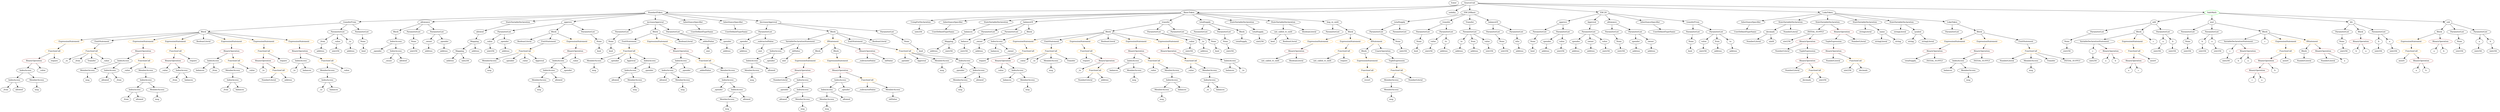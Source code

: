 strict digraph {
	graph [bb="0,0,15760,828"];
	node [label="\N"];
	Enter	[height=0.5,
		pos="9227.6,810",
		width=0.83628];
	ContractDefinition_StandardToken	[color=black,
		height=0.5,
		label=StandardToken,
		pos="4109.6,738",
		width=1.8897];
	FunctionDefinition_transferFrom_1	[color=black,
		height=0.5,
		label=transferFrom,
		pos="2243.6,666",
		width=1.6402];
	ContractDefinition_StandardToken -> FunctionDefinition_transferFrom_1	[pos="e,2302,669.3 4042.3,734.54 3837.8,727.07 3205.6,703.89 2681.6,684 2551.6,679.07 2400,673.14 2313.5,669.75"];
	FunctionDefinition_allowance_1	[color=black,
		height=0.5,
		label=allowance,
		pos="2737.6,666",
		width=1.3076];
	ContractDefinition_StandardToken -> FunctionDefinition_allowance_1	[pos="e,2784.2,669.38 4043.4,733.62 3808.5,721.64 3016.8,681.24 2795.5,669.95"];
	StateVariableDeclaration_Unnamed_3	[color=black,
		height=0.5,
		label=StateVariableDeclaration,
		pos="3262.6,666",
		width=2.8184];
	ContractDefinition_StandardToken -> StateVariableDeclaration_Unnamed_3	[pos="e,3353.1,674.48 4045.2,731.68 3899,719.6 3541,690.01 3364.4,675.41"];
	FunctionDefinition_approve_1	[color=black,
		height=0.5,
		label=approve,
		pos="3664.6,666",
		width=1.1412];
	ContractDefinition_StandardToken -> FunctionDefinition_approve_1	[pos="e,3702.7,673 4052.3,727.99 3964.2,714.13 3796.9,687.81 3713.9,674.75"];
	FunctionDefinition_increaseApproval	[color=black,
		height=0.5,
		label=increaseApproval,
		pos="4109.6,666",
		width=2.0976];
	ContractDefinition_StandardToken -> FunctionDefinition_increaseApproval	[pos="e,4109.6,684.1 4109.6,719.7 4109.6,712.41 4109.6,703.73 4109.6,695.54"];
	InheritanceSpecifier_Unnamed_2	[color=black,
		height=0.5,
		label=InheritanceSpecifier,
		pos="4343.6,666",
		width=2.3333];
	ContractDefinition_StandardToken -> InheritanceSpecifier_Unnamed_2	[pos="e,4296.2,681.19 4153.6,723.83 4190.8,712.7 4244.5,696.65 4285.3,684.44"];
	InheritanceSpecifier_Unnamed_3	[color=black,
		height=0.5,
		label=InheritanceSpecifier,
		pos="4571.6,666",
		width=2.3333];
	ContractDefinition_StandardToken -> InheritanceSpecifier_Unnamed_3	[pos="e,4504.4,677.17 4167.6,728.21 4250,715.73 4401,692.85 4493.2,678.88"];
	FunctionDefinition_decreaseApproval	[color=black,
		height=0.5,
		label=decreaseApproval,
		pos="5120.6,666",
		width=2.1669];
	ContractDefinition_StandardToken -> FunctionDefinition_decreaseApproval	[pos="e,5046.7,672.12 4174.8,732.49 4351.1,720.28 4837.4,686.61 5035.2,672.91"];
	Parameter_who	[color=black,
		height=0.5,
		label=who,
		pos="9614.6,522",
		width=0.75];
	ElementaryTypeName_address	[color=black,
		height=0.5,
		label=address,
		pos="9620.6,450",
		width=1.0996];
	Parameter_who -> ElementaryTypeName_address	[pos="e,9619.1,468.1 9616.1,503.7 9616.7,496.41 9617.5,487.73 9618.2,479.54"];
	Identifier__owner_1	[color=black,
		height=0.5,
		label=_owner,
		pos="2504.6,378",
		width=1.0719];
	MemberAccess_Unnamed_19	[color=black,
		height=0.5,
		label=MemberAccess,
		pos="3820.6,378",
		width=1.9174];
	Identifier_msg_12	[color=black,
		height=0.5,
		label=msg,
		pos="3820.6,306",
		width=0.75];
	MemberAccess_Unnamed_19 -> Identifier_msg_12	[pos="e,3820.6,324.1 3820.6,359.7 3820.6,352.41 3820.6,343.73 3820.6,335.54"];
	NumberLiteral_Unnamed_9	[color=black,
		height=0.5,
		label=NumberLiteral,
		pos="11322,306",
		width=1.765];
	IndexAccess_Unnamed_11	[color=black,
		height=0.5,
		label=IndexAccess,
		pos="1946.6,378",
		width=1.6402];
	Identifier__to_5	[color=black,
		height=0.5,
		label=_to,
		pos="1921.6,306",
		width=0.75];
	IndexAccess_Unnamed_11 -> Identifier__to_5	[pos="e,1927.5,323.62 1940.4,359.7 1937.7,352.04 1934.4,342.85 1931.4,334.3"];
	Identifier_balances_9	[color=black,
		height=0.5,
		label=balances,
		pos="2009.6,306",
		width=1.1828];
	IndexAccess_Unnamed_11 -> Identifier_balances_9	[pos="e,1995.2,322.99 1961.5,360.41 1969.3,351.74 1979,340.97 1987.7,331.38"];
	ParameterList_Unnamed_16	[color=black,
		height=0.5,
		label=ParameterList,
		pos="10200,594",
		width=1.7095];
	Parameter_None_7	[color=black,
		height=0.5,
		label=None,
		pos="10255,522",
		width=0.85014];
	ParameterList_Unnamed_16 -> Parameter_None_7	[pos="e,10242,538.83 10213,576.05 10220,567.56 10228,557.11 10235,547.73"];
	IndexAccess_Unnamed_19	[color=black,
		height=0.5,
		label=IndexAccess,
		pos="2552.6,522",
		width=1.6402];
	Identifier__spender_2	[color=black,
		height=0.5,
		label=_spender,
		pos="2430.6,450",
		width=1.2521];
	IndexAccess_Unnamed_19 -> Identifier__spender_2	[pos="e,2455.6,465.37 2525.8,505.64 2508.1,495.47 2484.7,482.04 2465.5,471.03"];
	IndexAccess_Unnamed_20	[color=black,
		height=0.5,
		label=IndexAccess,
		pos="2552.6,450",
		width=1.6402];
	IndexAccess_Unnamed_19 -> IndexAccess_Unnamed_20	[pos="e,2552.6,468.1 2552.6,503.7 2552.6,496.41 2552.6,487.73 2552.6,479.54"];
	Parameter_None	[color=black,
		height=0.5,
		label=None,
		pos="13796,522",
		width=0.85014];
	ElementaryTypeName_uint256_2	[color=black,
		height=0.5,
		label=uint256,
		pos="13787,450",
		width=1.0442];
	Parameter_None -> ElementaryTypeName_uint256_2	[pos="e,13789,468.1 13793,503.7 13792,496.32 13791,487.52 13790,479.25"];
	VariableDeclaration_spender	[color=black,
		height=0.5,
		label=spender,
		pos="9982.6,522",
		width=1.1135];
	ElementaryTypeName_address_10	[color=black,
		height=0.5,
		label=address,
		pos="9980.6,450",
		width=1.0996];
	VariableDeclaration_spender -> ElementaryTypeName_address_10	[pos="e,9981.1,468.1 9982.1,503.7 9981.9,496.41 9981.6,487.73 9981.4,479.54"];
	ParameterList_Unnamed_22	[color=black,
		height=0.5,
		label=ParameterList,
		pos="7665.6,594",
		width=1.7095];
	ElementaryTypeName_uint256_6	[color=black,
		height=0.5,
		label=uint256,
		pos="14775,450",
		width=1.0442];
	BinaryOperation_Unnamed_2	[color=brown,
		height=0.5,
		label=BinaryOperation,
		pos="14290,378",
		width=1.9867];
	BinaryOperation_Unnamed_3	[color=brown,
		height=0.5,
		label=BinaryOperation,
		pos="14231,306",
		width=1.9867];
	BinaryOperation_Unnamed_2 -> BinaryOperation_Unnamed_3	[pos="e,14245,323.79 14275,360.05 14268,351.8 14260,341.7 14252,332.54"];
	Identifier_b_1	[color=black,
		height=0.5,
		label=b,
		pos="14348,306",
		width=0.75];
	BinaryOperation_Unnamed_2 -> Identifier_b_1	[pos="e,14335,322.36 14304,360.05 14311,351.35 14320,340.59 14328,331.03"];
	VariableDeclaration_owner	[color=black,
		height=0.5,
		label=owner,
		pos="10077,522",
		width=0.93331];
	ElementaryTypeName_address_9	[color=black,
		height=0.5,
		label=address,
		pos="10078,450",
		width=1.0996];
	VariableDeclaration_owner -> ElementaryTypeName_address_9	[pos="e,10077,468.1 10077,503.7 10077,496.41 10077,487.73 10077,479.54"];
	ElementaryTypeName_uint256_15	[color=black,
		height=0.5,
		label=uint256,
		pos="9525.6,450",
		width=1.0442];
	FunctionDefinition_add	[color=black,
		height=0.5,
		label=add,
		pos="13586,666",
		width=0.75];
	ParameterList_Unnamed_7	[color=black,
		height=0.5,
		label=ParameterList,
		pos="13185,594",
		width=1.7095];
	FunctionDefinition_add -> ParameterList_Unnamed_7	[pos="e,13236,604.05 13560,660.46 13497,649.55 13337,621.61 13248,605.99"];
	Block_Unnamed_4	[color=black,
		height=0.5,
		label=Block,
		pos="13484,594",
		width=0.90558];
	FunctionDefinition_add -> Block_Unnamed_4	[pos="e,13503,608.6 13567,652.49 13552,642.07 13530,627.04 13513,614.96"];
	ParameterList_Unnamed_6	[color=black,
		height=0.5,
		label=ParameterList,
		pos="13643,594",
		width=1.7095];
	FunctionDefinition_add -> ParameterList_Unnamed_6	[pos="e,13629,611.63 13598,649.81 13605,641.19 13614,630.18 13622,620.29"];
	Identifier_msg_7	[color=black,
		height=0.5,
		label=msg,
		pos="1017.6,90",
		width=0.75];
	ElementaryTypeName_uint256_10	[color=black,
		height=0.5,
		label=uint256,
		pos="13601,450",
		width=1.0442];
	ElementaryTypeName_uint256_32	[color=black,
		height=0.5,
		label=uint256,
		pos="11293,522",
		width=1.0442];
	Identifier_msg_2	[color=black,
		height=0.5,
		label=msg,
		pos="7436.6,90",
		width=0.75];
	NumberLiteral_Unnamed_12	[color=black,
		height=0.5,
		label=NumberLiteral,
		pos="12645,378",
		width=1.765];
	ExpressionStatement_Unnamed_1	[color=orange,
		height=0.5,
		label=ExpressionStatement,
		pos="15219,522",
		width=2.458];
	FunctionCall_Unnamed_1	[color=orange,
		height=0.5,
		label=FunctionCall,
		pos="15220,450",
		width=1.6125];
	ExpressionStatement_Unnamed_1 -> FunctionCall_Unnamed_1	[pos="e,15219,468.1 15219,503.7 15219,496.41 15219,487.73 15219,479.54"];
	Identifier__value_1	[color=black,
		height=0.5,
		label=_value,
		pos="7366.6,306",
		width=0.96103];
	Mapping_Unnamed	[color=black,
		height=0.5,
		label=Mapping,
		pos="6074.6,522",
		width=1.2105];
	ElementaryTypeName_address_11	[color=black,
		height=0.5,
		label=address,
		pos="5979.6,450",
		width=1.0996];
	Mapping_Unnamed -> ElementaryTypeName_address_11	[pos="e,5999.8,465.92 6054,505.81 6040.8,496.11 6023.6,483.39 6009,472.64"];
	ElementaryTypeName_uint256_23	[color=black,
		height=0.5,
		label=uint256,
		pos="6074.6,450",
		width=1.0442];
	Mapping_Unnamed -> ElementaryTypeName_uint256_23	[pos="e,6074.6,468.1 6074.6,503.7 6074.6,496.41 6074.6,487.73 6074.6,479.54"];
	Block_Unnamed_10	[color=black,
		height=0.5,
		label=Block,
		pos="1315.6,594",
		width=0.90558];
	FunctionDefinition_transferFrom_1 -> Block_Unnamed_10	[pos="e,1347.9,597.44 2186.6,660.7 2015.8,647.81 1510.5,609.7 1359,598.27"];
	ParameterList_Unnamed_29	[color=black,
		height=0.5,
		label=ParameterList,
		pos="2172.6,594",
		width=1.7095];
	FunctionDefinition_transferFrom_1 -> ParameterList_Unnamed_29	[pos="e,2189.3,611.47 2226.8,648.41 2218,639.78 2207.1,629.06 2197.4,619.5"];
	ParameterList_Unnamed_30	[color=black,
		height=0.5,
		label=ParameterList,
		pos="2320.6,594",
		width=1.7095];
	FunctionDefinition_transferFrom_1 -> ParameterList_Unnamed_30	[pos="e,2302.5,611.47 2261.8,648.41 2271.4,639.69 2283.4,628.85 2294,619.21"];
	Identifier_a_5	[color=black,
		height=0.5,
		label=a,
		pos="15344,450",
		width=0.75];
	NumberLiteral_Unnamed_4	[color=black,
		height=0.5,
		label=NumberLiteral,
		pos="1757.6,234",
		width=1.765];
	Identifier__value_8	[color=black,
		height=0.5,
		label=_value,
		pos="822.6,306",
		width=0.96103];
	MemberAccess_Unnamed_23	[color=black,
		height=0.5,
		label=MemberAccess,
		pos="5277.6,90",
		width=1.9174];
	Identifier_msg_16	[color=black,
		height=0.5,
		label=msg,
		pos="5277.6,18",
		width=0.75];
	MemberAccess_Unnamed_23 -> Identifier_msg_16	[pos="e,5277.6,36.104 5277.6,71.697 5277.6,64.407 5277.6,55.726 5277.6,47.536"];
	FunctionCall_Unnamed_9	[color=orange,
		height=0.5,
		label=FunctionCall,
		pos="8498.6,450",
		width=1.6125];
	Identifier_not_called_re_ent6	[color=black,
		height=0.5,
		label=not_called_re_ent6,
		pos="8362.6,378",
		width=2.264];
	FunctionCall_Unnamed_9 -> Identifier_not_called_re_ent6	[pos="e,8393.6,394.97 8469.4,433.98 8450.2,424.11 8424.9,411.05 8403.6,400.13"];
	Identifier_require_2	[color=black,
		height=0.5,
		label=require,
		pos="8498.6,378",
		width=1.0026];
	FunctionCall_Unnamed_9 -> Identifier_require_2	[pos="e,8498.6,396.1 8498.6,431.7 8498.6,424.41 8498.6,415.73 8498.6,407.54"];
	VariableDeclaration_to	[color=black,
		height=0.5,
		label=to,
		pos="9252.6,522",
		width=0.75];
	ElementaryTypeName_address_3	[color=black,
		height=0.5,
		label=address,
		pos="9240.6,450",
		width=1.0996];
	VariableDeclaration_to -> ElementaryTypeName_address_3	[pos="e,9243.5,468.1 9249.6,503.7 9248.4,496.32 9246.9,487.52 9245.4,479.25"];
	Identifier__from_1	[color=black,
		height=0.5,
		label=_from,
		pos="33.599,162",
		width=0.93331];
	ParameterList_Unnamed_3	[color=black,
		height=0.5,
		label=ParameterList,
		pos="14777,594",
		width=1.7095];
	Parameter_None_1	[color=black,
		height=0.5,
		label=None,
		pos="14775,522",
		width=0.85014];
	ParameterList_Unnamed_3 -> Parameter_None_1	[pos="e,14775,540.1 14776,575.7 14776,568.41 14776,559.73 14775,551.54"];
	Mapping_Unnamed_2	[color=black,
		height=0.5,
		label=Mapping,
		pos="2960.6,450",
		width=1.2105];
	ElementaryTypeName_address_16	[color=black,
		height=0.5,
		label=address,
		pos="2890.6,378",
		width=1.0996];
	Mapping_Unnamed_2 -> ElementaryTypeName_address_16	[pos="e,2906.4,394.82 2944.7,433.12 2935.8,424.17 2924.4,412.81 2914.4,402.81"];
	ElementaryTypeName_uint256_28	[color=black,
		height=0.5,
		label=uint256,
		pos="2985.6,378",
		width=1.0442];
	Mapping_Unnamed_2 -> ElementaryTypeName_uint256_28	[pos="e,2979.5,396.1 2966.8,431.7 2969.5,424.15 2972.7,415.12 2975.7,406.68"];
	EmitStatement_Unnamed_3	[color=black,
		height=0.5,
		label=EmitStatement,
		pos="4024.6,522",
		width=1.7788];
	FunctionCall_Unnamed_22	[color=orange,
		height=0.5,
		label=FunctionCall,
		pos="4024.6,450",
		width=1.6125];
	EmitStatement_Unnamed_3 -> FunctionCall_Unnamed_22	[pos="e,4024.6,468.1 4024.6,503.7 4024.6,496.41 4024.6,487.73 4024.6,479.54"];
	Identifier__to	[color=black,
		height=0.5,
		label=_to,
		pos="6892.6,306",
		width=0.75];
	Parameter_None_2	[color=black,
		height=0.5,
		label=None,
		pos="15517,522",
		width=0.85014];
	ElementaryTypeName_uint256_9	[color=black,
		height=0.5,
		label=uint256,
		pos="15517,450",
		width=1.0442];
	Parameter_None_2 -> ElementaryTypeName_uint256_9	[pos="e,15517,468.1 15517,503.7 15517,496.41 15517,487.73 15517,479.54"];
	Identifier__value_3	[color=black,
		height=0.5,
		label=_value,
		pos="6539.6,378",
		width=0.96103];
	Identifier__from_3	[color=black,
		height=0.5,
		label=_from,
		pos="1466.6,162",
		width=0.93331];
	ElementaryTypeName_address_14	[color=black,
		height=0.5,
		label=address,
		pos="6262.6,450",
		width=1.0996];
	ElementaryTypeName_uint256_30	[color=black,
		height=0.5,
		label=uint256,
		pos="3156.6,450",
		width=1.0442];
	Identifier_allowed_10	[color=black,
		height=0.5,
		label=allowed,
		pos="5403.6,90",
		width=1.0858];
	UserDefinedTypeName_Unnamed_3	[color=black,
		height=0.5,
		label=UserDefinedTypeName,
		pos="4613.6,594",
		width=2.7214];
	ParameterList_Unnamed_23	[color=black,
		height=0.5,
		label=ParameterList,
		pos="7806.6,594",
		width=1.7095];
	Parameter_None_10	[color=black,
		height=0.5,
		label=None,
		pos="7811.6,522",
		width=0.85014];
	ParameterList_Unnamed_23 -> Parameter_None_10	[pos="e,7810.4,540.1 7807.8,575.7 7808.4,568.41 7809,559.73 7809.6,551.54"];
	ElementaryTypeName_uint256_1	[color=black,
		height=0.5,
		label=uint256,
		pos="13880,450",
		width=1.0442];
	VariableDeclaration_decimals	[color=black,
		height=0.5,
		label=decimals,
		pos="11175,594",
		width=1.1967];
	NumberLiteral_Unnamed_6	[color=black,
		height=0.5,
		label=NumberLiteral,
		pos="11076,522",
		width=1.765];
	VariableDeclaration_decimals -> NumberLiteral_Unnamed_6	[pos="e,11098,539.04 11154,578.15 11140,568.65 11122,556.14 11107,545.43"];
	ElementaryTypeName_uint8	[color=black,
		height=0.5,
		label=uint8,
		pos="11186,522",
		width=0.7947];
	VariableDeclaration_decimals -> ElementaryTypeName_uint8	[pos="e,11183,540.1 11177,575.7 11178,568.32 11180,559.52 11181,551.25"];
	MemberAccess_Unnamed_6	[color=black,
		height=0.5,
		label=MemberAccess,
		pos="8790.6,234",
		width=1.9174];
	MemberAccess_Unnamed_7	[color=black,
		height=0.5,
		label=MemberAccess,
		pos="8790.6,162",
		width=1.9174];
	MemberAccess_Unnamed_6 -> MemberAccess_Unnamed_7	[pos="e,8790.6,180.1 8790.6,215.7 8790.6,208.41 8790.6,199.73 8790.6,191.54"];
	Identifier__spender_5	[color=black,
		height=0.5,
		label=_spender,
		pos="3952.6,378",
		width=1.2521];
	Parameter_spender	[color=black,
		height=0.5,
		label=spender,
		pos="10353,522",
		width=1.1135];
	ElementaryTypeName_address_5	[color=black,
		height=0.5,
		label=address,
		pos="10361,450",
		width=1.0996];
	Parameter_spender -> ElementaryTypeName_address_5	[pos="e,10359,468.1 10355,503.7 10355,496.41 10356,487.73 10357,479.54"];
	BinaryOperation_Unnamed_20	[color=brown,
		height=0.5,
		label=BinaryOperation,
		pos="3695.6,450",
		width=1.9867];
	IndexAccess_Unnamed_17	[color=black,
		height=0.5,
		label=IndexAccess,
		pos="3586.6,378",
		width=1.6402];
	BinaryOperation_Unnamed_20 -> IndexAccess_Unnamed_17	[pos="e,3611,394.67 3670.3,432.76 3655.5,423.27 3636.7,411.15 3620.6,400.82"];
	Identifier__value_10	[color=black,
		height=0.5,
		label=_value,
		pos="3698.6,378",
		width=0.96103];
	BinaryOperation_Unnamed_20 -> Identifier__value_10	[pos="e,3697.9,396.1 3696.3,431.7 3696.7,424.41 3697,415.73 3697.4,407.54"];
	IndexAccess_Unnamed_8	[color=black,
		height=0.5,
		label=IndexAccess,
		pos="93.599,234",
		width=1.6402];
	IndexAccess_Unnamed_8 -> Identifier__from_1	[pos="e,46.894,178.51 79.38,216.41 71.845,207.62 62.453,196.66 54.14,186.96"];
	Identifier_allowed	[color=black,
		height=0.5,
		label=allowed,
		pos="124.6,162",
		width=1.0858];
	IndexAccess_Unnamed_8 -> Identifier_allowed	[pos="e,117.02,180.1 101.26,215.7 104.64,208.07 108.69,198.92 112.47,190.4"];
	Parameter_value_1	[color=black,
		height=0.5,
		label=value,
		pos="10772,522",
		width=0.82242];
	ElementaryTypeName_uint256_19	[color=black,
		height=0.5,
		label=uint256,
		pos="10763,450",
		width=1.0442];
	Parameter_value_1 -> ElementaryTypeName_uint256_19	[pos="e,10765,468.1 10769,503.7 10768,496.32 10767,487.52 10766,479.25"];
	VariableDeclarationStatement_Unnamed_2	[color=black,
		height=0.5,
		label=VariableDeclarationStatement,
		pos="5091.6,522",
		width=3.3174];
	IndexAccess_Unnamed_27	[color=black,
		height=0.5,
		label=IndexAccess,
		pos="4946.6,450",
		width=1.6402];
	VariableDeclarationStatement_Unnamed_2 -> IndexAccess_Unnamed_27	[pos="e,4977.3,465.8 5057.2,504.41 5036.4,494.34 5009.6,481.41 4987.6,470.8"];
	VariableDeclaration_oldValue	[color=black,
		height=0.5,
		label=oldValue,
		pos="5071.6,450",
		width=1.2105];
	VariableDeclarationStatement_Unnamed_2 -> VariableDeclaration_oldValue	[pos="e,5076.5,468.1 5086.7,503.7 5084.5,496.24 5082,487.32 5079.6,478.97"];
	MemberAccess_Unnamed_14	[color=black,
		height=0.5,
		label=MemberAccess,
		pos="3462.6,234",
		width=1.9174];
	Identifier_msg_8	[color=black,
		height=0.5,
		label=msg,
		pos="3462.6,162",
		width=0.75];
	MemberAccess_Unnamed_14 -> Identifier_msg_8	[pos="e,3462.6,180.1 3462.6,215.7 3462.6,208.41 3462.6,199.73 3462.6,191.54"];
	Block_Unnamed_8	[color=black,
		height=0.5,
		label=Block,
		pos="8635.6,450",
		width=0.90558];
	ExpressionStatement_Unnamed_8	[color=orange,
		height=0.5,
		label=ExpressionStatement,
		pos="8641.6,378",
		width=2.458];
	Block_Unnamed_8 -> ExpressionStatement_Unnamed_8	[pos="e,8640.1,396.1 8637.1,431.7 8637.7,424.41 8638.5,415.73 8639.2,407.54"];
	ExpressionStatement_Unnamed_12	[color=orange,
		height=0.5,
		label=ExpressionStatement,
		pos="475.6,522",
		width=2.458];
	FunctionCall_Unnamed_15	[color=orange,
		height=0.5,
		label=FunctionCall,
		pos="348.6,450",
		width=1.6125];
	ExpressionStatement_Unnamed_12 -> FunctionCall_Unnamed_15	[pos="e,376.02,466.11 445.82,504.59 427.93,494.72 404.99,482.08 385.89,471.56"];
	UsingForDeclaration_Unnamed	[color=black,
		height=0.5,
		label=UsingForDeclaration,
		pos="5886.6,666",
		width=2.4303];
	ElementaryTypeName_uint256_22	[color=black,
		height=0.5,
		label=uint256,
		pos="5884.6,594",
		width=1.0442];
	UsingForDeclaration_Unnamed -> ElementaryTypeName_uint256_22	[pos="e,5885.1,612.1 5886.1,647.7 5885.9,640.41 5885.6,631.73 5885.4,623.54"];
	ElementaryTypeName_uint	[color=black,
		height=0.5,
		label=uint,
		pos="4508.6,450",
		width=0.75];
	IndexAccess_Unnamed_21	[color=black,
		height=0.5,
		label=IndexAccess,
		pos="4375.6,378",
		width=1.6402];
	IndexAccess_Unnamed_22	[color=black,
		height=0.5,
		label=IndexAccess,
		pos="4274.6,306",
		width=1.6402];
	IndexAccess_Unnamed_21 -> IndexAccess_Unnamed_22	[pos="e,4297.4,322.82 4352.7,361.12 4339.1,351.72 4321.7,339.67 4306.8,329.33"];
	Identifier__spender_3	[color=black,
		height=0.5,
		label=_spender,
		pos="4396.6,306",
		width=1.2521];
	IndexAccess_Unnamed_21 -> Identifier__spender_3	[pos="e,4391.5,324.1 4380.8,359.7 4383,352.24 4385.7,343.32 4388.2,334.97"];
	Parameter_value	[color=black,
		height=0.5,
		label=value,
		pos="9072.6,522",
		width=0.82242];
	ElementaryTypeName_uint256_16	[color=black,
		height=0.5,
		label=uint256,
		pos="9048.6,450",
		width=1.0442];
	Parameter_value -> ElementaryTypeName_uint256_16	[pos="e,9054.4,467.79 9066.8,504.05 9064.2,496.4 9061,487.16 9058,478.56"];
	VariableDeclarationStatement_Unnamed	[color=black,
		height=0.5,
		label=VariableDeclarationStatement,
		pos="14116,522",
		width=3.3174];
	VariableDeclaration_c	[color=black,
		height=0.5,
		label=c,
		pos="14056,450",
		width=0.75];
	VariableDeclarationStatement_Unnamed -> VariableDeclaration_c	[pos="e,14069,466.2 14101,503.7 14093,494.98 14084,484.28 14076,474.81"];
	BinaryOperation_Unnamed_1	[color=brown,
		height=0.5,
		label=BinaryOperation,
		pos="14173,450",
		width=1.9867];
	VariableDeclarationStatement_Unnamed -> BinaryOperation_Unnamed_1	[pos="e,14159,468.1 14130,503.7 14136,495.64 14144,485.89 14151,476.98"];
	Block_Unnamed_6	[color=black,
		height=0.5,
		label=Block,
		pos="7069.6,594",
		width=0.90558];
	ExpressionStatement_Unnamed_4	[color=orange,
		height=0.5,
		label=ExpressionStatement,
		pos="6556.6,522",
		width=2.458];
	Block_Unnamed_6 -> ExpressionStatement_Unnamed_4	[pos="e,6621.4,534.66 7037.8,589.43 6968.2,581.5 6797.2,561.46 6654.6,540 6647.5,538.92 6640,537.75 6632.6,536.53"];
	EmitStatement_Unnamed	[color=black,
		height=0.5,
		label=EmitStatement,
		pos="6727.6,522",
		width=1.7788];
	Block_Unnamed_6 -> EmitStatement_Unnamed	[pos="e,6775.7,534.28 7039,587.26 6989.2,577.85 6887.4,558.34 6801.6,540 6796.8,538.96 6791.7,537.87 6786.7,536.75"];
	ExpressionStatement_Unnamed_3	[color=orange,
		height=0.5,
		label=ExpressionStatement,
		pos="6898.6,522",
		width=2.458];
	Block_Unnamed_6 -> ExpressionStatement_Unnamed_3	[pos="e,6936.7,538.62 7044,582.52 7018.5,572.07 6978.6,555.76 6947.1,542.85"];
	BooleanLiteral_Unnamed	[color=black,
		height=0.5,
		label=BooleanLiteral,
		pos="7069.6,522",
		width=1.7788];
	Block_Unnamed_6 -> BooleanLiteral_Unnamed	[pos="e,7069.6,540.1 7069.6,575.7 7069.6,568.41 7069.6,559.73 7069.6,551.54"];
	ExpressionStatement_Unnamed_5	[color=orange,
		height=0.5,
		label=ExpressionStatement,
		pos="7240.6,522",
		width=2.458];
	Block_Unnamed_6 -> ExpressionStatement_Unnamed_5	[pos="e,7202.5,538.62 7095.2,582.52 7120.7,572.07 7160.6,555.76 7192.1,542.85"];
	ExpressionStatement_Unnamed_6	[color=orange,
		height=0.5,
		label=ExpressionStatement,
		pos="7435.6,522",
		width=2.458];
	Block_Unnamed_6 -> ExpressionStatement_Unnamed_6	[pos="e,7372.8,535.01 7100.2,587.15 7157.3,576.23 7281.6,552.46 7361.8,537.12"];
	MemberAccess_Unnamed_9	[color=black,
		height=0.5,
		label=MemberAccess,
		pos="1513.6,306",
		width=1.9174];
	IndexAccess_Unnamed_10	[color=black,
		height=0.5,
		label=IndexAccess,
		pos="1513.6,234",
		width=1.6402];
	MemberAccess_Unnamed_9 -> IndexAccess_Unnamed_10	[pos="e,1513.6,252.1 1513.6,287.7 1513.6,280.41 1513.6,271.73 1513.6,263.54"];
	NumberLiteral_Unnamed_5	[color=black,
		height=0.5,
		label=NumberLiteral,
		pos="4980.6,234",
		width=1.765];
	Identifier_balances	[color=black,
		height=0.5,
		label=balances,
		pos="6390.6,234",
		width=1.1828];
	Identifier_totalSupply__1	[color=black,
		height=0.5,
		label=totalSupply_,
		pos="11997,378",
		width=1.6125];
	IndexAccess_Unnamed_31	[color=black,
		height=0.5,
		label=IndexAccess,
		pos="5388.6,234",
		width=1.6402];
	IndexAccess_Unnamed_32	[color=black,
		height=0.5,
		label=IndexAccess,
		pos="5277.6,162",
		width=1.6402];
	IndexAccess_Unnamed_31 -> IndexAccess_Unnamed_32	[pos="e,5302.4,178.66 5363.7,217.29 5348.4,207.65 5328.6,195.18 5311.9,184.62"];
	Identifier__spender_9	[color=black,
		height=0.5,
		label=_spender,
		pos="5399.6,162",
		width=1.2521];
	IndexAccess_Unnamed_31 -> Identifier__spender_9	[pos="e,5396.9,180.1 5391.3,215.7 5392.5,208.32 5393.9,199.52 5395.2,191.25"];
	NumberLiteral_Unnamed_1	[color=black,
		height=0.5,
		label=NumberLiteral,
		pos="14526,378",
		width=1.765];
	Identifier__to_2	[color=black,
		height=0.5,
		label=_to,
		pos="7688.6,162",
		width=0.75];
	IndexAccess_Unnamed_7	[color=black,
		height=0.5,
		label=IndexAccess,
		pos="166.6,306",
		width=1.6402];
	IndexAccess_Unnamed_7 -> IndexAccess_Unnamed_8	[pos="e,110.77,251.47 149.3,288.41 140.21,279.69 128.89,268.85 118.84,259.21"];
	MemberAccess_Unnamed_8	[color=black,
		height=0.5,
		label=MemberAccess,
		pos="239.6,234",
		width=1.9174];
	IndexAccess_Unnamed_7 -> MemberAccess_Unnamed_8	[pos="e,222.17,251.71 183.9,288.41 192.92,279.76 204.14,269 214.14,259.42"];
	NumberLiteral_Unnamed_7	[color=black,
		height=0.5,
		label=NumberLiteral,
		pos="11300,594",
		width=1.765];
	Identifier_allowed_4	[color=black,
		height=0.5,
		label=allowed,
		pos="2600.6,378",
		width=1.0858];
	VariableDeclaration_INITIAL_SUPPLY	[color=black,
		height=0.5,
		label=INITIAL_SUPPLY,
		pos="11466,594",
		width=2.3333];
	VariableDeclaration_INITIAL_SUPPLY -> ElementaryTypeName_uint256_32	[pos="e,11321,534.42 11428,577.64 11399,566.08 11360,550.29 11331,538.65"];
	BinaryOperation_Unnamed_25	[color=brown,
		height=0.5,
		label=BinaryOperation,
		pos="11420,522",
		width=1.9867];
	VariableDeclaration_INITIAL_SUPPLY -> BinaryOperation_Unnamed_25	[pos="e,11431,540.1 11454,575.7 11449,567.81 11443,558.3 11437,549.55"];
	MemberAccess_Unnamed_10	[color=black,
		height=0.5,
		label=MemberAccess,
		pos="2139.6,306",
		width=1.9174];
	IndexAccess_Unnamed_12	[color=black,
		height=0.5,
		label=IndexAccess,
		pos="2139.6,234",
		width=1.6402];
	MemberAccess_Unnamed_10 -> IndexAccess_Unnamed_12	[pos="e,2139.6,252.1 2139.6,287.7 2139.6,280.41 2139.6,271.73 2139.6,263.54"];
	BinaryOperation_Unnamed_30	[color=brown,
		height=0.5,
		label=BinaryOperation,
		pos="12479,450",
		width=1.9867];
	IndexAccess_Unnamed_35	[color=black,
		height=0.5,
		label=IndexAccess,
		pos="12318,378",
		width=1.6402];
	BinaryOperation_Unnamed_30 -> IndexAccess_Unnamed_35	[pos="e,12350,393.27 12444,433.98 12420,423.39 12387,409.13 12361,397.78"];
	Identifier_INITIAL_SUPPLY_1	[color=black,
		height=0.5,
		label=INITIAL_SUPPLY,
		pos="12479,378",
		width=2.3333];
	BinaryOperation_Unnamed_30 -> Identifier_INITIAL_SUPPLY_1	[pos="e,12479,396.1 12479,431.7 12479,424.41 12479,415.73 12479,407.54"];
	BinaryOperation_Unnamed_18	[color=brown,
		height=0.5,
		label=BinaryOperation,
		pos="1935.6,450",
		width=1.9867];
	BinaryOperation_Unnamed_18 -> IndexAccess_Unnamed_11	[pos="e,1943.9,396.1 1938.3,431.7 1939.5,424.32 1940.9,415.52 1942.2,407.25"];
	FunctionCall_Unnamed_17	[color=orange,
		height=0.5,
		label=FunctionCall,
		pos="2139.6,378",
		width=1.6125];
	BinaryOperation_Unnamed_18 -> FunctionCall_Unnamed_17	[pos="e,2101.6,392.03 1976.4,435 2009.5,423.65 2056.2,407.62 2091.2,395.61"];
	NumberLiteral_Unnamed_11	[color=black,
		height=0.5,
		label=NumberLiteral,
		pos="11578,378",
		width=1.765];
	ElementaryTypeName_uint256_27	[color=black,
		height=0.5,
		label=uint256,
		pos="6167.6,450",
		width=1.0442];
	ElementaryTypeName_address_22	[color=black,
		height=0.5,
		label=address,
		pos="2859.6,450",
		width=1.0996];
	NumberLiteral_Unnamed_3	[color=black,
		height=0.5,
		label=NumberLiteral,
		pos="8941.6,234",
		width=1.765];
	Identifier__spender_11	[color=black,
		height=0.5,
		label=_spender,
		pos="6147.6,306",
		width=1.2521];
	Identifier_assert_1	[color=black,
		height=0.5,
		label=assert,
		pos="15159,378",
		width=0.89172];
	Block_Unnamed_3	[color=black,
		height=0.5,
		label=Block,
		pos="15389,594",
		width=0.90558];
	Block_Unnamed_3 -> ExpressionStatement_Unnamed_1	[pos="e,15257,538.62 15363,582.52 15338,572.07 15298,555.76 15267,542.85"];
	BinaryOperation_Unnamed_6	[color=brown,
		height=0.5,
		label=BinaryOperation,
		pos="15397,522",
		width=1.9867];
	Block_Unnamed_3 -> BinaryOperation_Unnamed_6	[pos="e,15395,540.1 15391,575.7 15391,568.41 15392,559.73 15393,551.54"];
	Parameter_a_3	[color=black,
		height=0.5,
		label=a,
		pos="13643,522",
		width=0.75];
	Parameter_a_3 -> ElementaryTypeName_uint256_10	[pos="e,13611,467.63 13633,504.76 13628,496.67 13622,486.66 13616,477.49"];
	BinaryOperation_Unnamed_16	[color=brown,
		height=0.5,
		label=BinaryOperation,
		pos="222.6,378",
		width=1.9867];
	BinaryOperation_Unnamed_16 -> IndexAccess_Unnamed_7	[pos="e,180.03,323.79 209.04,360.05 202.44,351.8 194.36,341.7 187.03,332.54"];
	Identifier__value_5	[color=black,
		height=0.5,
		label=_value,
		pos="278.6,306",
		width=0.96103];
	BinaryOperation_Unnamed_16 -> Identifier__value_5	[pos="e,265.94,322.83 236.16,360.05 242.95,351.56 251.31,341.11 258.81,331.73"];
	FunctionCall_Unnamed_21	[color=orange,
		height=0.5,
		label=FunctionCall,
		pos="4519.6,378",
		width=1.6125];
	Identifier__addedValue	[color=black,
		height=0.5,
		label=_addedValue,
		pos="4519.6,306",
		width=1.6541];
	FunctionCall_Unnamed_21 -> Identifier__addedValue	[pos="e,4519.6,324.1 4519.6,359.7 4519.6,352.41 4519.6,343.73 4519.6,335.54"];
	MemberAccess_Unnamed_17	[color=black,
		height=0.5,
		label=MemberAccess,
		pos="4666.6,306",
		width=1.9174];
	FunctionCall_Unnamed_21 -> MemberAccess_Unnamed_17	[pos="e,4634.3,322.38 4550.4,362.33 4571.8,352.13 4600.6,338.41 4624.2,327.18"];
	BinaryOperation_Unnamed_23	[color=brown,
		height=0.5,
		label=BinaryOperation,
		pos="5121.6,306",
		width=1.9867];
	BinaryOperation_Unnamed_23 -> NumberLiteral_Unnamed_5	[pos="e,5010.8,250.01 5090.3,289.46 5069.9,279.31 5042.9,265.95 5020.9,255.01"];
	IndexAccess_Unnamed_29	[color=black,
		height=0.5,
		label=IndexAccess,
		pos="5121.6,234",
		width=1.6402];
	BinaryOperation_Unnamed_23 -> IndexAccess_Unnamed_29	[pos="e,5121.6,252.1 5121.6,287.7 5121.6,280.41 5121.6,271.73 5121.6,263.54"];
	ElementaryTypeName_uint256_20	[color=black,
		height=0.5,
		label=uint256,
		pos="9885.6,450",
		width=1.0442];
	InheritanceSpecifier_Unnamed_1	[color=black,
		height=0.5,
		label=InheritanceSpecifier,
		pos="6079.6,666",
		width=2.3333];
	UserDefinedTypeName_Unnamed_1	[color=black,
		height=0.5,
		label=UserDefinedTypeName,
		pos="6038.6,594",
		width=2.7214];
	InheritanceSpecifier_Unnamed_1 -> UserDefinedTypeName_Unnamed_1	[pos="e,6048.6,612.1 6069.5,647.7 6064.9,639.9 6059.4,630.51 6054.3,621.83"];
	BooleanLiteral_Unnamed_5	[color=black,
		height=0.5,
		label=BooleanLiteral,
		pos="3378.6,522",
		width=1.7788];
	Identifier_require	[color=black,
		height=0.5,
		label=require,
		pos="6958.6,378",
		width=1.0026];
	EmitStatement_Unnamed_1	[color=black,
		height=0.5,
		label=EmitStatement,
		pos="711.6,522",
		width=1.7788];
	FunctionCall_Unnamed_19	[color=orange,
		height=0.5,
		label=FunctionCall,
		pos="602.6,450",
		width=1.6125];
	EmitStatement_Unnamed_1 -> FunctionCall_Unnamed_19	[pos="e,626.86,466.58 686.87,505.12 671.85,495.47 652.48,483.04 636.1,472.52"];
	Identifier__spender_4	[color=black,
		height=0.5,
		label=_spender,
		pos="4646.6,162",
		width=1.2521];
	Parameter__spender_3	[color=black,
		height=0.5,
		label=_spender,
		pos="4739.6,522",
		width=1.2521];
	ElementaryTypeName_address_24	[color=black,
		height=0.5,
		label=address,
		pos="4739.6,450",
		width=1.0996];
	Parameter__spender_3 -> ElementaryTypeName_address_24	[pos="e,4739.6,468.1 4739.6,503.7 4739.6,496.41 4739.6,487.73 4739.6,479.54"];
	ElementaryTypeName_address_21	[color=black,
		height=0.5,
		label=address,
		pos="2762.6,450",
		width=1.0996];
	Parameter__subtractedValue	[color=black,
		height=0.5,
		label=_subtractedValue,
		pos="4878.6,522",
		width=2.0976];
	ElementaryTypeName_uint_1	[color=black,
		height=0.5,
		label=uint,
		pos="4842.6,450",
		width=0.75];
	Parameter__subtractedValue -> ElementaryTypeName_uint_1	[pos="e,4850.9,467.14 4869.7,503.7 4865.6,495.75 4860.7,486.16 4856.1,477.34"];
	ParameterList_Unnamed_18	[color=black,
		height=0.5,
		label=ParameterList,
		pos="10697,594",
		width=1.7095];
	Parameter_None_8	[color=black,
		height=0.5,
		label=None,
		pos="10682,522",
		width=0.85014];
	ParameterList_Unnamed_18 -> Parameter_None_8	[pos="e,10685,540.1 10693,575.7 10691,568.32 10689,559.52 10688,551.25"];
	ParameterList_Unnamed_11	[color=black,
		height=0.5,
		label=ParameterList,
		pos="9469.6,594",
		width=1.7095];
	Parameter_None_5	[color=black,
		height=0.5,
		label=None,
		pos="9512.6,522",
		width=0.85014];
	ParameterList_Unnamed_11 -> Parameter_None_5	[pos="e,9502.6,539.31 9480,576.05 9485,567.94 9491.1,558.04 9496.6,549.01"];
	IndexAccess_Unnamed_9	[color=black,
		height=0.5,
		label=IndexAccess,
		pos="1384.6,378",
		width=1.6402];
	Identifier_balances_7	[color=black,
		height=0.5,
		label=balances,
		pos="1298.6,306",
		width=1.1828];
	IndexAccess_Unnamed_9 -> Identifier_balances_7	[pos="e,1317.6,322.43 1364.7,360.76 1353.2,351.47 1338.7,339.67 1326.2,329.49"];
	Identifier__from_2	[color=black,
		height=0.5,
		label=_from,
		pos="1392.6,306",
		width=0.93331];
	IndexAccess_Unnamed_9 -> Identifier__from_2	[pos="e,1390.6,324.1 1386.6,359.7 1387.4,352.41 1388.4,343.73 1389.3,335.54"];
	FunctionDefinition_approve	[color=black,
		height=0.5,
		label=approve,
		pos="9892.6,666",
		width=1.1412];
	ParameterList_Unnamed_20	[color=black,
		height=0.5,
		label=ParameterList,
		pos="9751.6,594",
		width=1.7095];
	FunctionDefinition_approve -> ParameterList_Unnamed_20	[pos="e,9781.9,610.05 9866.1,651.83 9845.2,641.48 9815.8,626.89 9792.1,615.09"];
	ParameterList_Unnamed_19	[color=black,
		height=0.5,
		label=ParameterList,
		pos="9892.6,594",
		width=1.7095];
	FunctionDefinition_approve -> ParameterList_Unnamed_19	[pos="e,9892.6,612.1 9892.6,647.7 9892.6,640.41 9892.6,631.73 9892.6,623.54"];
	Identifier_c	[color=black,
		height=0.5,
		label=c,
		pos="14195,234",
		width=0.75];
	BinaryOperation_Unnamed_3 -> Identifier_c	[pos="e,14203,251.14 14222,287.7 14218,279.75 14213,270.16 14208,261.34"];
	Identifier_a_2	[color=black,
		height=0.5,
		label=a,
		pos="14267,234",
		width=0.75];
	BinaryOperation_Unnamed_3 -> Identifier_a_2	[pos="e,14258,251.14 14239,287.7 14244,279.75 14249,270.16 14253,261.34"];
	ElementaryTypeName_uint256_7	[color=black,
		height=0.5,
		label=uint256,
		pos="15630,450",
		width=1.0442];
	Identifier_revert	[color=black,
		height=0.5,
		label=revert,
		pos="8641.6,234",
		width=0.87786];
	FunctionCall_Unnamed_15 -> BinaryOperation_Unnamed_16	[pos="e,251.2,394.89 321.26,433.81 303.71,424.06 280.66,411.26 261.26,400.48"];
	Identifier_require_5	[color=black,
		height=0.5,
		label=require,
		pos="348.6,378",
		width=1.0026];
	FunctionCall_Unnamed_15 -> Identifier_require_5	[pos="e,348.6,396.1 348.6,431.7 348.6,424.41 348.6,415.73 348.6,407.54"];
	EventDefinition_Approval	[color=black,
		height=0.5,
		label=Approval,
		pos="10074,666",
		width=1.266];
	ParameterList_Unnamed_21	[color=black,
		height=0.5,
		label=ParameterList,
		pos="10059,594",
		width=1.7095];
	EventDefinition_Approval -> ParameterList_Unnamed_21	[pos="e,10062,612.1 10070,647.7 10068,640.32 10066,631.52 10065,623.25"];
	FunctionCall_Unnamed_23	[color=orange,
		height=0.5,
		label=FunctionCall,
		pos="5538.6,234",
		width=1.6125];
	Identifier__subtractedValue_1	[color=black,
		height=0.5,
		label=_subtractedValue,
		pos="5538.6,162",
		width=2.0976];
	FunctionCall_Unnamed_23 -> Identifier__subtractedValue_1	[pos="e,5538.6,180.1 5538.6,215.7 5538.6,208.41 5538.6,199.73 5538.6,191.54"];
	MemberAccess_Unnamed_24	[color=black,
		height=0.5,
		label=MemberAccess,
		pos="5701.6,162",
		width=1.9174];
	FunctionCall_Unnamed_23 -> MemberAccess_Unnamed_24	[pos="e,5666.7,177.99 5571.6,218.83 5596,208.36 5629.5,193.97 5656.4,182.42"];
	FunctionCall_Unnamed_14	[color=orange,
		height=0.5,
		label=FunctionCall,
		pos="1144.6,450",
		width=1.6125];
	BinaryOperation_Unnamed_15	[color=brown,
		height=0.5,
		label=BinaryOperation,
		pos="1138.6,378",
		width=1.9867];
	FunctionCall_Unnamed_14 -> BinaryOperation_Unnamed_15	[pos="e,1140.1,396.1 1143.1,431.7 1142.5,424.41 1141.7,415.73 1141,407.54"];
	Identifier_require_4	[color=black,
		height=0.5,
		label=require,
		pos="1264.6,378",
		width=1.0026];
	FunctionCall_Unnamed_14 -> Identifier_require_4	[pos="e,1242,392.21 1170.9,433.64 1188.9,423.13 1212.9,409.13 1232.1,397.94"];
	Identifier_balances_5	[color=black,
		height=0.5,
		label=balances,
		pos="6362.6,450",
		width=1.1828];
	Block_Unnamed_12	[color=black,
		height=0.5,
		label=Block,
		pos="2553.6,594",
		width=0.90558];
	Block_Unnamed_12 -> IndexAccess_Unnamed_19	[pos="e,2552.8,540.1 2553.4,575.7 2553.2,568.41 2553.1,559.73 2553,551.54"];
	FunctionCall_Unnamed_27	[color=orange,
		height=0.5,
		label=FunctionCall,
		pos="12796,450",
		width=1.6125];
	FunctionCall_Unnamed_27 -> NumberLiteral_Unnamed_12	[pos="e,12677,393.97 12764,434.5 12742,424.12 12712,410.04 12687,398.66"];
	MemberAccess_Unnamed_28	[color=black,
		height=0.5,
		label=MemberAccess,
		pos="12796,378",
		width=1.9174];
	FunctionCall_Unnamed_27 -> MemberAccess_Unnamed_28	[pos="e,12796,396.1 12796,431.7 12796,424.41 12796,415.73 12796,407.54"];
	Identifier_Transfer_2	[color=black,
		height=0.5,
		label=Transfer,
		pos="12925,378",
		width=1.1689];
	FunctionCall_Unnamed_27 -> Identifier_Transfer_2	[pos="e,12899,392.74 12824,433.81 12843,423.35 12869,409.38 12889,398.16"];
	Identifier_INITIAL_SUPPLY_2	[color=black,
		height=0.5,
		label=INITIAL_SUPPLY,
		pos="13069,378",
		width=2.3333];
	FunctionCall_Unnamed_27 -> Identifier_INITIAL_SUPPLY_2	[pos="e,13016,392.37 12839,437.75 12884,426.23 12955,408.21 13006,395.16"];
	BinaryOperation_Unnamed_27	[color=brown,
		height=0.5,
		label=BinaryOperation,
		pos="11640,594",
		width=1.9867];
	TupleExpression_Unnamed_2	[color=black,
		height=0.5,
		label=TupleExpression,
		pos="11583,522",
		width=2.0422];
	BinaryOperation_Unnamed_27 -> TupleExpression_Unnamed_2	[pos="e,11596,539.79 11626,576.05 11619,567.8 11611,557.7 11603,548.54"];
	NumberLiteral_Unnamed_10	[color=black,
		height=0.5,
		label=NumberLiteral,
		pos="11738,522",
		width=1.765];
	BinaryOperation_Unnamed_27 -> NumberLiteral_Unnamed_10	[pos="e,11715,539.15 11662,576.76 11675,567.49 11692,555.71 11706,545.55"];
	ElementaryTypeName_address_18	[color=black,
		height=0.5,
		label=address,
		pos="2254.6,450",
		width=1.0996];
	Identifier_msg_20	[color=black,
		height=0.5,
		label=msg,
		pos="12796,306",
		width=0.75];
	MemberAccess_Unnamed_28 -> Identifier_msg_20	[pos="e,12796,324.1 12796,359.7 12796,352.41 12796,343.73 12796,335.54"];
	FunctionDefinition_mul	[color=black,
		height=0.5,
		label=mul,
		pos="13949,666",
		width=0.75];
	ParameterList_Unnamed_1	[color=black,
		height=0.5,
		label=ParameterList,
		pos="13802,594",
		width=1.7095];
	FunctionDefinition_mul -> ParameterList_Unnamed_1	[pos="e,13833,609.9 13927,654.67 13905,644.18 13870,627.68 13843,614.69"];
	ParameterList_Unnamed	[color=black,
		height=0.5,
		label=ParameterList,
		pos="13949,594",
		width=1.7095];
	FunctionDefinition_mul -> ParameterList_Unnamed	[pos="e,13949,612.1 13949,647.7 13949,640.41 13949,631.73 13949,623.54"];
	Block_Unnamed	[color=black,
		height=0.5,
		label=Block,
		pos="14280,594",
		width=0.90558];
	FunctionDefinition_mul -> Block_Unnamed	[pos="e,14249,601.38 13974,659.57 14031,647.49 14169,618.32 14239,603.68"];
	Identifier__to_6	[color=black,
		height=0.5,
		label=_to,
		pos="2095.6,162",
		width=0.75];
	IndexAccess_Unnamed_12 -> Identifier__to_6	[pos="e,2105.5,178.83 2128.9,216.05 2123.7,207.73 2117.3,197.54 2111.5,188.32"];
	Identifier_balances_10	[color=black,
		height=0.5,
		label=balances,
		pos="2183.6,162",
		width=1.1828];
	IndexAccess_Unnamed_12 -> Identifier_balances_10	[pos="e,2173,179.79 2150.3,216.05 2155.3,208.06 2161.4,198.33 2167,189.4"];
	MemberAccess_Unnamed_21	[color=black,
		height=0.5,
		label=MemberAccess,
		pos="4822.6,306",
		width=1.9174];
	Identifier_msg_14	[color=black,
		height=0.5,
		label=msg,
		pos="4822.6,234",
		width=0.75];
	MemberAccess_Unnamed_21 -> Identifier_msg_14	[pos="e,4822.6,252.1 4822.6,287.7 4822.6,280.41 4822.6,271.73 4822.6,263.54"];
	Parameter_None_3	[color=black,
		height=0.5,
		label=None,
		pos="13044,522",
		width=0.85014];
	ParameterList_Unnamed_7 -> Parameter_None_3	[pos="e,13066,534.31 13154,577.98 13131,566.63 13100,551.05 13077,539.37"];
	ParameterList_Unnamed_5	[color=black,
		height=0.5,
		label=ParameterList,
		pos="15501,594",
		width=1.7095];
	ParameterList_Unnamed_5 -> Parameter_None_2	[pos="e,15513,540.1 15505,575.7 15506,568.32 15508,559.52 15510,551.25"];
	IndexAccess_Unnamed_18	[color=black,
		height=0.5,
		label=IndexAccess,
		pos="3525.6,306",
		width=1.6402];
	IndexAccess_Unnamed_18 -> MemberAccess_Unnamed_14	[pos="e,3477.9,251.96 3510.7,288.41 3503.2,280.08 3493.9,269.8 3485.5,260.49"];
	Identifier_allowed_3	[color=black,
		height=0.5,
		label=allowed,
		pos="3588.6,234",
		width=1.0858];
	IndexAccess_Unnamed_18 -> Identifier_allowed_3	[pos="e,3574.2,250.99 3540.5,288.41 3548.3,279.74 3558,268.97 3566.7,259.38"];
	VariableDeclarationStatement_Unnamed_1	[color=black,
		height=0.5,
		label=VariableDeclarationStatement,
		pos="13212,522",
		width=3.3174];
	VariableDeclaration_c_1	[color=black,
		height=0.5,
		label=c,
		pos="13209,450",
		width=0.75];
	VariableDeclarationStatement_Unnamed_1 -> VariableDeclaration_c_1	[pos="e,13209,468.1 13211,503.7 13211,496.41 13210,487.73 13210,479.54"];
	BinaryOperation_Unnamed_7	[color=brown,
		height=0.5,
		label=BinaryOperation,
		pos="13326,450",
		width=1.9867];
	VariableDeclarationStatement_Unnamed_1 -> BinaryOperation_Unnamed_7	[pos="e,13299,467.07 13239,504.05 13254,494.74 13273,483.07 13290,473.06"];
	BinaryOperation_Unnamed_8	[color=brown,
		height=0.5,
		label=BinaryOperation,
		pos="13481,378",
		width=1.9867];
	Identifier_a_7	[color=black,
		height=0.5,
		label=a,
		pos="13445,306",
		width=0.75];
	BinaryOperation_Unnamed_8 -> Identifier_a_7	[pos="e,13453,323.14 13472,359.7 13468,351.75 13463,342.16 13458,333.34"];
	Identifier_c_2	[color=black,
		height=0.5,
		label=c,
		pos="13517,306",
		width=0.75];
	BinaryOperation_Unnamed_8 -> Identifier_c_2	[pos="e,13508,323.14 13489,359.7 13494,351.75 13499,342.16 13503,333.34"];
	Identifier__value_7	[color=black,
		height=0.5,
		label=_value,
		pos="2261.6,306",
		width=0.96103];
	VariableDeclaration_from	[color=black,
		height=0.5,
		label=from,
		pos="9331.6,522",
		width=0.7947];
	ElementaryTypeName_address_2	[color=black,
		height=0.5,
		label=address,
		pos="9337.6,450",
		width=1.0996];
	VariableDeclaration_from -> ElementaryTypeName_address_2	[pos="e,9336.1,468.1 9333.1,503.7 9333.7,496.41 9334.5,487.73 9335.2,479.54"];
	Block_Unnamed_15	[color=black,
		height=0.5,
		label=Block,
		pos="5223.6,450",
		width=0.90558];
	ExpressionStatement_Unnamed_18	[color=orange,
		height=0.5,
		label=ExpressionStatement,
		pos="5167.6,378",
		width=2.458];
	Block_Unnamed_15 -> ExpressionStatement_Unnamed_18	[pos="e,5181,395.8 5210.9,433.12 5204.1,424.68 5195.7,414.1 5188,404.55"];
	VariableDeclaration_not_called_re_ent6	[color=black,
		height=0.5,
		label=not_called_re_ent6,
		pos="8185.6,594",
		width=2.264];
	ElementaryTypeName_bool_4	[color=black,
		height=0.5,
		label=bool,
		pos="8115.6,522",
		width=0.76697];
	VariableDeclaration_not_called_re_ent6 -> ElementaryTypeName_bool_4	[pos="e,8130,537.42 8168.7,576.05 8159.4,566.82 8147.9,555.29 8137.9,545.33"];
	BooleanLiteral_Unnamed_1	[color=black,
		height=0.5,
		label=BooleanLiteral,
		pos="8225.6,522",
		width=1.7788];
	VariableDeclaration_not_called_re_ent6 -> BooleanLiteral_Unnamed_1	[pos="e,8215.8,540.1 8195.5,575.7 8199.9,567.9 8205.3,558.51 8210.3,549.83"];
	Identifier_msg_19	[color=black,
		height=0.5,
		label=msg,
		pos="12383,234",
		width=0.75];
	ElementaryTypeName_uint256_3	[color=black,
		height=0.5,
		label=uint256,
		pos="14018,378",
		width=1.0442];
	ElementaryTypeName_address_1	[color=black,
		height=0.5,
		label=address,
		pos="9143.6,450",
		width=1.0996];
	Identifier__to_7	[color=black,
		height=0.5,
		label=_to,
		pos="429.6,378",
		width=0.75];
	Identifier_require_1	[color=black,
		height=0.5,
		label=require,
		pos="6289.6,378",
		width=1.0026];
	Parameter_from	[color=black,
		height=0.5,
		label=from,
		pos="10853,522",
		width=0.7947];
	ElementaryTypeName_address_6	[color=black,
		height=0.5,
		label=address,
		pos="10858,450",
		width=1.0996];
	Parameter_from -> ElementaryTypeName_address_6	[pos="e,10856,468.1 10854,503.7 10854,496.41 10855,487.73 10856,479.54"];
	Identifier_a_4	[color=black,
		height=0.5,
		label=a,
		pos="15245,306",
		width=0.75];
	InheritanceSpecifier_Unnamed_4	[color=black,
		height=0.5,
		label=InheritanceSpecifier,
		pos="11056,666",
		width=2.3333];
	UserDefinedTypeName_Unnamed_4	[color=black,
		height=0.5,
		label=UserDefinedTypeName,
		pos="11016,594",
		width=2.7214];
	InheritanceSpecifier_Unnamed_4 -> UserDefinedTypeName_Unnamed_4	[pos="e,11025,612.1 11046,647.7 11041,639.9 11036,630.51 11031,621.83"];
	Identifier_balances_11	[color=black,
		height=0.5,
		label=balances,
		pos="12253,306",
		width=1.1828];
	IndexAccess_Unnamed_35 -> Identifier_balances_11	[pos="e,12267,322.99 12302,360.41 12294,351.74 12284,340.97 12275,331.38"];
	MemberAccess_Unnamed_27	[color=black,
		height=0.5,
		label=MemberAccess,
		pos="12383,306",
		width=1.9174];
	IndexAccess_Unnamed_35 -> MemberAccess_Unnamed_27	[pos="e,12367,323.96 12333,360.41 12341,351.99 12350,341.58 12359,332.2"];
	NumberLiteral_Unnamed_2	[color=black,
		height=0.5,
		label=NumberLiteral,
		pos="6934.6,234",
		width=1.765];
	ParameterList_Unnamed_31	[color=black,
		height=0.5,
		label=ParameterList,
		pos="3251.6,594",
		width=1.7095];
	Parameter__value_2	[color=black,
		height=0.5,
		label=_value,
		pos="3153.6,522",
		width=0.96103];
	ParameterList_Unnamed_31 -> Parameter__value_2	[pos="e,3173.4,537.16 3229.4,577.12 3215.6,567.26 3197.7,554.47 3182.7,543.81"];
	Parameter__spender	[color=black,
		height=0.5,
		label=_spender,
		pos="3251.6,522",
		width=1.2521];
	ParameterList_Unnamed_31 -> Parameter__spender	[pos="e,3251.6,540.1 3251.6,575.7 3251.6,568.41 3251.6,559.73 3251.6,551.54"];
	FunctionDefinition_allowance_1 -> Block_Unnamed_12	[pos="e,2579.5,605.32 2704.5,652.74 2675.9,642.09 2633.4,626.21 2596.6,612 2594.4,611.17 2592.2,610.3 2590,609.43"];
	ParameterList_Unnamed_34	[color=black,
		height=0.5,
		label=ParameterList,
		pos="2667.6,594",
		width=1.7095];
	FunctionDefinition_allowance_1 -> ParameterList_Unnamed_34	[pos="e,2684.2,611.63 2721.4,648.76 2712.7,640.14 2702,629.36 2692.3,619.73"];
	ParameterList_Unnamed_33	[color=black,
		height=0.5,
		label=ParameterList,
		pos="2808.6,594",
		width=1.7095];
	FunctionDefinition_allowance_1 -> ParameterList_Unnamed_33	[pos="e,2791.7,611.63 2754.1,648.76 2762.9,640.06 2774,629.15 2783.8,619.43"];
	IfStatement_Unnamed_2	[color=orange,
		height=0.5,
		label=IfStatement,
		pos="5302.6,522",
		width=1.4739];
	IfStatement_Unnamed_2 -> Block_Unnamed_15	[pos="e,5240.2,465.72 5284.3,504.76 5273.7,495.37 5260.2,483.41 5248.6,473.15"];
	Block_Unnamed_16	[color=black,
		height=0.5,
		label=Block,
		pos="5342.6,450",
		width=0.90558];
	IfStatement_Unnamed_2 -> Block_Unnamed_16	[pos="e,5333.3,467.31 5312.3,504.05 5316.9,496.03 5322.5,486.26 5327.6,477.3"];
	BinaryOperation_Unnamed_22	[color=brown,
		height=0.5,
		label=BinaryOperation,
		pos="5544.6,450",
		width=1.9867];
	IfStatement_Unnamed_2 -> BinaryOperation_Unnamed_22	[pos="e,5499,464.19 5342,509.6 5381.7,498.13 5443.1,480.35 5488,467.38"];
	Identifier_balances_4	[color=black,
		height=0.5,
		label=balances,
		pos="7776.6,162",
		width=1.1828];
	BinaryOperation_Unnamed_12	[color=brown,
		height=0.5,
		label=BinaryOperation,
		pos="7435.6,450",
		width=1.9867];
	FunctionCall_Unnamed_7	[color=orange,
		height=0.5,
		label=FunctionCall,
		pos="7610.6,378",
		width=1.6125];
	BinaryOperation_Unnamed_12 -> FunctionCall_Unnamed_7	[pos="e,7575.9,392.87 7472.7,434.15 7499.8,423.34 7536.5,408.62 7565.3,397.11"];
	IndexAccess_Unnamed_3	[color=black,
		height=0.5,
		label=IndexAccess,
		pos="7862.6,378",
		width=1.6402];
	BinaryOperation_Unnamed_12 -> IndexAccess_Unnamed_3	[pos="e,7809.2,386.17 7488,437.41 7497.2,435.51 7506.7,433.63 7515.6,432 7613.7,414.1 7728.2,397.43 7798,387.73"];
	StateVariableDeclaration_Unnamed_6	[color=black,
		height=0.5,
		label=StateVariableDeclaration,
		pos="11300,666",
		width=2.8184];
	StateVariableDeclaration_Unnamed_6 -> VariableDeclaration_decimals	[pos="e,11199,608.88 11270,648.41 11252,638.2 11228,625.06 11209,614.37"];
	StateVariableDeclaration_Unnamed_6 -> NumberLiteral_Unnamed_7	[pos="e,11300,612.1 11300,647.7 11300,640.41 11300,631.73 11300,623.54"];
	BinaryOperation_Unnamed_21	[color=brown,
		height=0.5,
		label=BinaryOperation,
		pos="4375.6,450",
		width=1.9867];
	BinaryOperation_Unnamed_21 -> IndexAccess_Unnamed_21	[pos="e,4375.6,396.1 4375.6,431.7 4375.6,424.41 4375.6,415.73 4375.6,407.54"];
	BinaryOperation_Unnamed_21 -> FunctionCall_Unnamed_21	[pos="e,4489.2,393.77 4407.6,433.46 4428.6,423.24 4456.3,409.77 4478.9,398.78"];
	ElementaryTypeName_string_1	[color=black,
		height=0.5,
		label=string,
		pos="12057,522",
		width=0.864];
	BinaryOperation_Unnamed_9	[color=brown,
		height=0.5,
		label=BinaryOperation,
		pos="7084.6,378",
		width=1.9867];
	BinaryOperation_Unnamed_9 -> Identifier__to	[pos="e,6913.7,317.47 7040.4,363.46 7008.9,353.46 6965.7,339.01 6928.6,324 6927.1,323.38 6925.5,322.74 6924,322.07"];
	FunctionCall_Unnamed_4	[color=orange,
		height=0.5,
		label=FunctionCall,
		pos="6995.6,306",
		width=1.6125];
	BinaryOperation_Unnamed_9 -> FunctionCall_Unnamed_4	[pos="e,7016.2,323.23 7063.5,360.41 7052,351.37 7037.6,340.03 7025,330.13"];
	SourceUnit_Unnamed	[color=black,
		height=0.5,
		label=SourceUnit,
		pos="9328.6,810",
		width=1.46];
	SourceUnit_Unnamed -> ContractDefinition_StandardToken	[pos="e,4177.7,739.2 9290.9,797 9282.9,794.94 9274.6,793.11 9266.6,792 9004.3,755.31 4819.3,741.16 4188.9,739.23"];
	ContractDefinition_BasicToken	[color=black,
		height=0.5,
		label=BasicToken,
		pos="7594.6,738",
		width=1.5293];
	SourceUnit_Unnamed -> ContractDefinition_BasicToken	[pos="e,7649.7,739 9290.9,797.13 9282.9,795.07 9274.5,793.2 9266.6,792 8948.8,744.08 7930.8,739.4 7660.8,739.02"];
	PragmaDirective_solidity	[color=black,
		height=0.5,
		label=solidity,
		pos="9214.6,738",
		width=1.0442];
	SourceUnit_Unnamed -> PragmaDirective_solidity	[pos="e,9237,752.74 9303.9,793.81 9287.1,783.5 9264.7,769.76 9246.6,758.62"];
	ContractDefinition_ERC20Basic	[color=black,
		height=0.5,
		label=ERC20Basic,
		pos="9328.6,738",
		width=1.6264];
	SourceUnit_Unnamed -> ContractDefinition_ERC20Basic	[pos="e,9328.6,756.1 9328.6,791.7 9328.6,784.41 9328.6,775.73 9328.6,767.54"];
	ContractDefinition_ERC20	[color=black,
		height=0.5,
		label=ERC20,
		pos="10129,738",
		width=1.0581];
	SourceUnit_Unnamed -> ContractDefinition_ERC20	[pos="e,10091,742.27 9379.2,804.57 9523.9,791.91 9937.6,755.71 10080,743.26"];
	ContractDefinition_LukaToken	[color=black,
		height=0.5,
		label=LukaToken,
		pos="11538,738",
		width=1.4739];
	SourceUnit_Unnamed -> ContractDefinition_LukaToken	[pos="e,11485,740.68 9381,807.34 9678,797.93 11148,751.35 11474,741.03"];
	ContractDefinition_SafeMath	[color=green,
		height=0.5,
		label=SafeMath,
		pos="13949,738",
		width=1.2798];
	SourceUnit_Unnamed -> ContractDefinition_SafeMath	[pos="e,13903,739.7 9381.3,808.2 9856.4,801 13396,747.38 13891,739.87"];
	Identifier__from	[color=black,
		height=0.5,
		label=_from,
		pos="1131.6,234",
		width=0.93331];
	ElementaryTypeName_uint256_18	[color=black,
		height=0.5,
		label=uint256,
		pos="10266,450",
		width=1.0442];
	Parameter_None_7 -> ElementaryTypeName_uint256_18	[pos="e,10263,468.1 10257,503.7 10258,496.32 10260,487.52 10261,479.25"];
	Identifier__value	[color=black,
		height=0.5,
		label=_value,
		pos="6395.6,306",
		width=0.96103];
	Identifier_oldValue_1	[color=black,
		height=0.5,
		label=oldValue,
		pos="5701.6,90",
		width=1.2105];
	ElementaryTypeName_uint256_34	[color=black,
		height=0.5,
		label=uint256,
		pos="11668,306",
		width=1.0442];
	IndexAccess_Unnamed_1	[color=black,
		height=0.5,
		label=IndexAccess,
		pos="7237.6,378",
		width=1.6402];
	Identifier_balances_1	[color=black,
		height=0.5,
		label=balances,
		pos="7114.6,306",
		width=1.1828];
	IndexAccess_Unnamed_1 -> Identifier_balances_1	[pos="e,7139,320.9 7210.6,361.64 7192.5,351.34 7168.5,337.68 7149,326.59"];
	MemberAccess_Unnamed_1	[color=black,
		height=0.5,
		label=MemberAccess,
		pos="7244.6,306",
		width=1.9174];
	IndexAccess_Unnamed_1 -> MemberAccess_Unnamed_1	[pos="e,7242.9,324.1 7239.3,359.7 7240.1,352.41 7240.9,343.73 7241.7,335.54"];
	BinaryOperation_Unnamed_29	[color=brown,
		height=0.5,
		label=BinaryOperation,
		pos="12157,450",
		width=1.9867];
	BinaryOperation_Unnamed_29 -> Identifier_totalSupply__1	[pos="e,12029,393.32 12122,433.81 12098,423.24 12065,409.08 12040,397.8"];
	Identifier_INITIAL_SUPPLY	[color=black,
		height=0.5,
		label=INITIAL_SUPPLY,
		pos="12157,378",
		width=2.3333];
	BinaryOperation_Unnamed_29 -> Identifier_INITIAL_SUPPLY	[pos="e,12157,396.1 12157,431.7 12157,424.41 12157,415.73 12157,407.54"];
	Identifier_allowed_9	[color=black,
		height=0.5,
		label=allowed,
		pos="4995.6,90",
		width=1.0858];
	ElementaryTypeName_address_23	[color=black,
		height=0.5,
		label=address,
		pos="4631.6,450",
		width=1.0996];
	Parameter_a_2	[color=black,
		height=0.5,
		label=a,
		pos="15635,522",
		width=0.75];
	Parameter_a_2 -> ElementaryTypeName_uint256_7	[pos="e,15631,468.1 15633,503.7 15633,496.41 15632,487.73 15632,479.54"];
	BinaryOperation_Unnamed_28	[color=brown,
		height=0.5,
		label=BinaryOperation,
		pos="11583,450",
		width=1.9867];
	TupleExpression_Unnamed_2 -> BinaryOperation_Unnamed_28	[pos="e,11583,468.1 11583,503.7 11583,496.41 11583,487.73 11583,479.54"];
	FunctionCall_Unnamed_26	[color=orange,
		height=0.5,
		label=FunctionCall,
		pos="11718,378",
		width=1.6125];
	FunctionCall_Unnamed_26 -> ElementaryTypeName_uint256_34	[pos="e,11679,323.31 11705,360.05 11700,351.77 11692,341.62 11686,332.42"];
	Identifier_decimals_1	[color=black,
		height=0.5,
		label=decimals,
		pos="11767,306",
		width=1.1967];
	FunctionCall_Unnamed_26 -> Identifier_decimals_1	[pos="e,11755,323.79 11729,360.05 11735,351.97 11742,342.12 11748,333.11"];
	FunctionCall_Unnamed_16	[color=orange,
		height=0.5,
		label=FunctionCall,
		pos="1519.6,378",
		width=1.6125];
	FunctionCall_Unnamed_16 -> MemberAccess_Unnamed_9	[pos="e,1515.1,324.1 1518.1,359.7 1517.5,352.41 1516.7,343.73 1516,335.54"];
	Identifier__value_6	[color=black,
		height=0.5,
		label=_value,
		pos="1635.6,306",
		width=0.96103];
	FunctionCall_Unnamed_16 -> Identifier__value_6	[pos="e,1613.8,320.14 1545.3,361.46 1562.7,351 1585.7,337.12 1604.1,326"];
	Identifier__value_2	[color=black,
		height=0.5,
		label=_value,
		pos="7610.6,306",
		width=0.96103];
	ContractDefinition_BasicToken -> UsingForDeclaration_Unnamed	[pos="e,5949.1,678.96 7539.7,736.19 7294.4,732.42 6297.7,715.42 5986.6,684 5978,683.14 5969.1,681.98 5960.2,680.68"];
	ContractDefinition_BasicToken -> InheritanceSpecifier_Unnamed_1	[pos="e,6141.1,678.66 7539.2,737.49 7349.2,738.63 6707.2,737.96 6180.6,684 6171.4,683.06 6161.7,681.79 6152.2,680.38"];
	StateVariableDeclaration_Unnamed	[color=black,
		height=0.5,
		label=StateVariableDeclaration,
		pos="6290.6,666",
		width=2.8184];
	ContractDefinition_BasicToken -> StateVariableDeclaration_Unnamed	[pos="e,6374.7,676.41 7539.6,735.49 7375.2,730.76 6873.6,714.65 6458.6,684 6435,682.26 6409.6,679.92 6385.8,677.54"];
	FunctionDefinition_balanceOf_1	[color=black,
		height=0.5,
		label=balanceOf,
		pos="6516.6,666",
		width=1.3491];
	ContractDefinition_BasicToken -> FunctionDefinition_balanceOf_1	[pos="e,6564.4,670.1 7540.8,733.5 7358.6,721.67 6765.8,683.19 6575.8,670.84"];
	FunctionDefinition_transfer_1	[color=black,
		height=0.5,
		label=transfer,
		pos="7453.6,666",
		width=1.0719];
	ContractDefinition_BasicToken -> FunctionDefinition_transfer_1	[pos="e,7479.5,679.84 7565.4,722.5 7543.4,711.59 7513.2,696.59 7489.7,684.93"];
	FunctionDefinition_totalSupply_1	[color=black,
		height=0.5,
		label=totalSupply,
		pos="7696.6,666",
		width=1.4739];
	ContractDefinition_BasicToken -> FunctionDefinition_totalSupply_1	[pos="e,7673.8,682.66 7617.5,721.29 7631.4,711.74 7649.4,699.41 7664.7,688.91"];
	StateVariableDeclaration_Unnamed_1	[color=black,
		height=0.5,
		label=StateVariableDeclaration,
		pos="7901.6,666",
		width=2.8184];
	ContractDefinition_BasicToken -> StateVariableDeclaration_Unnamed_1	[pos="e,7840.9,680.84 7638.9,726.9 7688.8,715.51 7770.7,696.85 7829.8,683.38"];
	StateVariableDeclaration_Unnamed_2	[color=black,
		height=0.5,
		label=StateVariableDeclaration,
		pos="8185.6,666",
		width=2.8184];
	ContractDefinition_BasicToken -> StateVariableDeclaration_Unnamed_2	[pos="e,8103,676.79 7645.8,730.94 7745.1,719.17 7965.5,693.07 8091.8,678.11"];
	FunctionDefinition_bug_re_ent6	[color=black,
		height=0.5,
		label=bug_re_ent6,
		pos="8493.6,666",
		width=1.5848];
	ContractDefinition_BasicToken -> FunctionDefinition_bug_re_ent6	[pos="e,8439.4,671.8 7647.8,733.16 7764.9,724.68 8053.8,703.52 8295.6,684 8339.9,680.42 8389.7,676.14 8428.3,672.77"];
	ParameterList_Unnamed_17	[color=black,
		height=0.5,
		label=ParameterList,
		pos="10838,594",
		width=1.7095];
	ParameterList_Unnamed_17 -> Parameter_value_1	[pos="e,10786,538.04 10822,576.41 10813,567.41 10803,556.13 10794,546.26"];
	ParameterList_Unnamed_17 -> Parameter_from	[pos="e,10849,540.1 10841,575.7 10843,568.32 10845,559.52 10847,551.25"];
	Parameter_to_1	[color=black,
		height=0.5,
		label=to,
		pos="10941,522",
		width=0.75];
	ParameterList_Unnamed_17 -> Parameter_to_1	[pos="e,10922,535.5 10861,576.94 10877,566.51 10897,552.87 10913,541.92"];
	MemberAccess_Unnamed_15	[color=black,
		height=0.5,
		label=MemberAccess,
		pos="3135.6,378",
		width=1.9174];
	Identifier_msg_9	[color=black,
		height=0.5,
		label=msg,
		pos="3135.6,306",
		width=0.75];
	MemberAccess_Unnamed_15 -> Identifier_msg_9	[pos="e,3135.6,324.1 3135.6,359.7 3135.6,352.41 3135.6,343.73 3135.6,335.54"];
	ParameterList_Unnamed_13	[color=black,
		height=0.5,
		label=ParameterList,
		pos="9038.6,594",
		width=1.7095];
	Parameter_None_6	[color=black,
		height=0.5,
		label=None,
		pos="8977.6,522",
		width=0.85014];
	ParameterList_Unnamed_13 -> Parameter_None_6	[pos="e,8991,538.36 9023.8,576.05 9016.2,567.35 9006.9,556.59 8998.5,547.03"];
	EmitStatement_Unnamed_4	[color=black,
		height=0.5,
		label=EmitStatement,
		pos="5437.6,522",
		width=1.7788];
	FunctionCall_Unnamed_24	[color=orange,
		height=0.5,
		label=FunctionCall,
		pos="5789.6,450",
		width=1.6125];
	EmitStatement_Unnamed_4 -> FunctionCall_Unnamed_24	[pos="e,5740.1,459.77 5485.1,509.65 5493.5,507.71 5502.3,505.75 5510.6,504 5585.5,488.17 5672.2,472.04 5728.8,461.8"];
	IndexAccess_Unnamed_15	[color=black,
		height=0.5,
		label=IndexAccess,
		pos="944.6,234",
		width=1.6402];
	IndexAccess_Unnamed_16	[color=black,
		height=0.5,
		label=IndexAccess,
		pos="871.6,162",
		width=1.6402];
	IndexAccess_Unnamed_15 -> IndexAccess_Unnamed_16	[pos="e,888.77,179.47 927.3,216.41 918.21,207.69 906.89,196.85 896.84,187.21"];
	MemberAccess_Unnamed_13	[color=black,
		height=0.5,
		label=MemberAccess,
		pos="1017.6,162",
		width=1.9174];
	IndexAccess_Unnamed_15 -> MemberAccess_Unnamed_13	[pos="e,1000.2,179.71 961.9,216.41 970.92,207.76 982.14,197 992.14,187.42"];
	Parameter_balance	[color=black,
		height=0.5,
		label=balance,
		pos="6177.6,522",
		width=1.0719];
	Parameter_balance -> ElementaryTypeName_uint256_27	[pos="e,6170,468.1 6175.1,503.7 6174.1,496.32 6172.8,487.52 6171.6,479.25"];
	FunctionCall_Unnamed_12	[color=orange,
		height=0.5,
		label=FunctionCall,
		pos="1707.6,450",
		width=1.6125];
	BinaryOperation_Unnamed_14	[color=brown,
		height=0.5,
		label=BinaryOperation,
		pos="1707.6,378",
		width=1.9867];
	FunctionCall_Unnamed_12 -> BinaryOperation_Unnamed_14	[pos="e,1707.6,396.1 1707.6,431.7 1707.6,424.41 1707.6,415.73 1707.6,407.54"];
	Identifier_require_3	[color=black,
		height=0.5,
		label=require,
		pos="1833.6,378",
		width=1.0026];
	FunctionCall_Unnamed_12 -> Identifier_require_3	[pos="e,1810.1,392.04 1734.9,433.81 1754.1,423.15 1779.9,408.83 1800.3,397.5"];
	VariableDeclaration_balances	[color=black,
		height=0.5,
		label=balances,
		pos="6197.6,594",
		width=1.1828];
	StateVariableDeclaration_Unnamed -> VariableDeclaration_balances	[pos="e,6217.7,610.12 6268.1,648.05 6255.6,638.65 6239.9,626.86 6226.5,616.78"];
	ParameterList_Unnamed_37	[color=black,
		height=0.5,
		label=ParameterList,
		pos="4878.6,594",
		width=1.7095];
	ParameterList_Unnamed_37 -> Parameter__spender_3	[pos="e,4766.5,536.57 4848.8,577.98 4827.7,567.37 4799.3,553.07 4776.8,541.72"];
	ParameterList_Unnamed_37 -> Parameter__subtractedValue	[pos="e,4878.6,540.1 4878.6,575.7 4878.6,568.41 4878.6,559.73 4878.6,551.54"];
	ElementaryTypeName_bool_3	[color=black,
		height=0.5,
		label=bool,
		pos="7742.6,450",
		width=0.76697];
	ParameterList_Unnamed_24	[color=black,
		height=0.5,
		label=ParameterList,
		pos="7383.6,594",
		width=1.7095];
	Parameter__value	[color=black,
		height=0.5,
		label=_value,
		pos="7576.6,522",
		width=0.96103];
	ParameterList_Unnamed_24 -> Parameter__value	[pos="e,7549.7,533.54 7422.3,579.56 7452.4,569.01 7495.3,553.85 7532.6,540 7534.7,539.23 7536.8,538.44 7538.9,537.63"];
	Parameter__to	[color=black,
		height=0.5,
		label=_to,
		pos="7656.6,522",
		width=0.75];
	ParameterList_Unnamed_24 -> Parameter__to	[pos="e,7635.6,533.89 7429.5,581.67 7437.5,579.74 7445.8,577.79 7453.6,576 7527.6,559.04 7548.7,564.37 7620.6,540 7622.2,539.47 7623.7,\
538.9 7625.3,538.29"];
	BinaryOperation_Unnamed_26	[color=brown,
		height=0.5,
		label=BinaryOperation,
		pos="11420,378",
		width=1.9867];
	BinaryOperation_Unnamed_26 -> NumberLiteral_Unnamed_9	[pos="e,11344,323.15 11397,360.76 11384,351.49 11367,339.71 11353,329.55"];
	FunctionCall_Unnamed_25	[color=orange,
		height=0.5,
		label=FunctionCall,
		pos="11462,306",
		width=1.6125];
	BinaryOperation_Unnamed_26 -> FunctionCall_Unnamed_25	[pos="e,11451,324.1 11430,359.7 11435,351.9 11440,342.51 11446,333.83"];
	VariableDeclaration_c -> ElementaryTypeName_uint256_3	[pos="e,14027,395.63 14047,432.76 14042,424.67 14037,414.66 14032,405.49"];
	Parameter_spender_1	[color=black,
		height=0.5,
		label=spender,
		pos="9800.6,522",
		width=1.1135];
	ElementaryTypeName_address_8	[color=black,
		height=0.5,
		label=address,
		pos="9790.6,450",
		width=1.0996];
	Parameter_spender_1 -> ElementaryTypeName_address_8	[pos="e,9793,468.1 9798.1,503.7 9797.1,496.32 9795.8,487.52 9794.6,479.25"];
	MemberAccess_Unnamed	[color=black,
		height=0.5,
		label=MemberAccess,
		pos="6520.6,234",
		width=1.9174];
	Identifier_msg	[color=black,
		height=0.5,
		label=msg,
		pos="6520.6,162",
		width=0.75];
	MemberAccess_Unnamed -> Identifier_msg	[pos="e,6520.6,180.1 6520.6,215.7 6520.6,208.41 6520.6,199.73 6520.6,191.54"];
	Identifier__spender_10	[color=black,
		height=0.5,
		label=_spender,
		pos="5788.6,378",
		width=1.2521];
	FunctionCall_Unnamed_8	[color=orange,
		height=0.5,
		label=FunctionCall,
		pos="6727.6,450",
		width=1.6125];
	FunctionCall_Unnamed_8 -> Identifier__value_3	[pos="e,6566.6,389.5 6690.8,435.66 6661.7,425.03 6620,409.73 6583.6,396 6581.5,395.22 6579.4,394.41 6577.3,393.6"];
	Identifier__to_3	[color=black,
		height=0.5,
		label=_to,
		pos="6619.6,378",
		width=0.75];
	FunctionCall_Unnamed_8 -> Identifier__to_3	[pos="e,6638.4,391.18 6703.4,433.29 6686.9,422.64 6665.2,408.53 6647.9,397.36"];
	MemberAccess_Unnamed_5	[color=black,
		height=0.5,
		label=MemberAccess,
		pos="6733.6,378",
		width=1.9174];
	FunctionCall_Unnamed_8 -> MemberAccess_Unnamed_5	[pos="e,6732.1,396.1 6729.1,431.7 6729.7,424.41 6730.5,415.73 6731.2,407.54"];
	Identifier_Transfer	[color=black,
		height=0.5,
		label=Transfer,
		pos="6862.6,378",
		width=1.1689];
	FunctionCall_Unnamed_8 -> Identifier_Transfer	[pos="e,6836.4,392.57 6756.6,433.98 6777,423.37 6804.6,409.07 6826.5,397.72"];
	ExpressionStatement_Unnamed_15	[color=orange,
		height=0.5,
		label=ExpressionStatement,
		pos="947.6,522",
		width=2.458];
	BinaryOperation_Unnamed_19	[color=brown,
		height=0.5,
		label=BinaryOperation,
		pos="944.6,450",
		width=1.9867];
	ExpressionStatement_Unnamed_15 -> BinaryOperation_Unnamed_19	[pos="e,945.33,468.1 946.86,503.7 946.55,496.41 946.17,487.73 945.82,479.54"];
	Identifier__value_4	[color=black,
		height=0.5,
		label=_value,
		pos="1066.6,306",
		width=0.96103];
	ParameterList_Unnamed_9	[color=black,
		height=0.5,
		label=ParameterList,
		pos="8756.6,594",
		width=1.7095];
	Parameter_None_4	[color=black,
		height=0.5,
		label=None,
		pos="8865.6,522",
		width=0.85014];
	ParameterList_Unnamed_9 -> Parameter_None_4	[pos="e,8845.3,536.01 8781.3,577.12 8797.5,566.73 8818.7,553.11 8835.8,542.12"];
	ElementaryTypeName_uint256_14	[color=black,
		height=0.5,
		label=uint256,
		pos="8882.6,450",
		width=1.0442];
	Parameter__addedValue	[color=black,
		height=0.5,
		label=_addedValue,
		pos="4508.6,522",
		width=1.6541];
	Parameter__addedValue -> ElementaryTypeName_uint	[pos="e,4508.6,468.1 4508.6,503.7 4508.6,496.41 4508.6,487.73 4508.6,479.54"];
	FunctionDefinition_allowance	[color=black,
		height=0.5,
		label=allowance,
		pos="10200,666",
		width=1.3076];
	FunctionDefinition_allowance -> ParameterList_Unnamed_16	[pos="e,10200,612.1 10200,647.7 10200,640.41 10200,631.73 10200,623.54"];
	ParameterList_Unnamed_15	[color=black,
		height=0.5,
		label=ParameterList,
		pos="10341,594",
		width=1.7095];
	FunctionDefinition_allowance -> ParameterList_Unnamed_15	[pos="e,10310,610.01 10227,651.17 10248,640.87 10277,626.66 10300,615.11"];
	Identifier_not_called_re_ent6_1	[color=black,
		height=0.5,
		label=not_called_re_ent6,
		pos="8034.6,378",
		width=2.264];
	Identifier_Approval_1	[color=black,
		height=0.5,
		label=Approval,
		pos="4061.6,378",
		width=1.266];
	ElementaryTypeName_address_4	[color=black,
		height=0.5,
		label=address,
		pos="10458,450",
		width=1.0996];
	Parameter_b_1	[color=black,
		height=0.5,
		label=b,
		pos="15013,522",
		width=0.75];
	ElementaryTypeName_uint256_5	[color=black,
		height=0.5,
		label=uint256,
		pos="15013,450",
		width=1.0442];
	Parameter_b_1 -> ElementaryTypeName_uint256_5	[pos="e,15013,468.1 15013,503.7 15013,496.41 15013,487.73 15013,479.54"];
	VariableDeclaration_value_1	[color=black,
		height=0.5,
		label=value,
		pos="10166,522",
		width=0.82242];
	ElementaryTypeName_uint256_21	[color=black,
		height=0.5,
		label=uint256,
		pos="10173,450",
		width=1.0442];
	VariableDeclaration_value_1 -> ElementaryTypeName_uint256_21	[pos="e,10171,468.1 10167,503.7 10168,496.41 10169,487.73 10170,479.54"];
	NumberLiteral_Unnamed_8	[color=black,
		height=0.5,
		label=NumberLiteral,
		pos="11265,450",
		width=1.765];
	Identifier__spender_1	[color=black,
		height=0.5,
		label=_spender,
		pos="3267.6,378",
		width=1.2521];
	ParameterList_Unnamed_39	[color=black,
		height=0.5,
		label=ParameterList,
		pos="12273,594",
		width=1.7095];
	FunctionDefinition_div	[color=black,
		height=0.5,
		label=div,
		pos="14835,666",
		width=0.75];
	FunctionDefinition_div -> ParameterList_Unnamed_3	[pos="e,14790,611.63 14822,649.81 14815,641.19 14806,630.18 14798,620.29"];
	Block_Unnamed_2	[color=black,
		height=0.5,
		label=Block,
		pos="14893,594",
		width=0.90558];
	FunctionDefinition_div -> Block_Unnamed_2	[pos="e,14880,610.64 14847,649.81 14855,640.94 14864,629.55 14872,619.45"];
	ParameterList_Unnamed_2	[color=black,
		height=0.5,
		label=ParameterList,
		pos="15013,594",
		width=1.7095];
	FunctionDefinition_div -> ParameterList_Unnamed_2	[pos="e,14977,609.05 14858,655.99 14885,645.22 14931,626.91 14966,613.16"];
	Mapping_Unnamed_1	[color=black,
		height=0.5,
		label=Mapping,
		pos="3057.6,522",
		width=1.2105];
	Mapping_Unnamed_1 -> Mapping_Unnamed_2	[pos="e,2981.6,466.16 3036.6,505.81 3023.2,496.18 3005.7,483.56 2990.9,472.86"];
	ElementaryTypeName_address_15	[color=black,
		height=0.5,
		label=address,
		pos="3061.6,450",
		width=1.0996];
	Mapping_Unnamed_1 -> ElementaryTypeName_address_15	[pos="e,3060.6,468.1 3058.6,503.7 3059,496.41 3059.5,487.73 3060,479.54"];
	Identifier_decimals	[color=black,
		height=0.5,
		label=decimals,
		pos="11412,234",
		width=1.1967];
	ExpressionStatement_Unnamed_11	[color=orange,
		height=0.5,
		label=ExpressionStatement,
		pos="1144.6,522",
		width=2.458];
	ExpressionStatement_Unnamed_11 -> FunctionCall_Unnamed_14	[pos="e,1144.6,468.1 1144.6,503.7 1144.6,496.41 1144.6,487.73 1144.6,479.54"];
	FunctionCall_Unnamed_2	[color=orange,
		height=0.5,
		label=FunctionCall,
		pos="13481,450",
		width=1.6125];
	FunctionCall_Unnamed_2 -> BinaryOperation_Unnamed_8	[pos="e,13481,396.1 13481,431.7 13481,424.41 13481,415.73 13481,407.54"];
	Identifier_assert_2	[color=black,
		height=0.5,
		label=assert,
		pos="13603,378",
		width=0.89172];
	FunctionCall_Unnamed_2 -> Identifier_assert_2	[pos="e,13581,391.52 13507,433.64 13526,422.88 13551,408.45 13571,397.13"];
	BinaryOperation_Unnamed_4	[color=brown,
		height=0.5,
		label=BinaryOperation,
		pos="14895,522",
		width=1.9867];
	Block_Unnamed_2 -> BinaryOperation_Unnamed_4	[pos="e,14894,540.1 14893,575.7 14893,568.41 14894,559.73 14894,551.54"];
	ParameterList_Unnamed_28	[color=black,
		height=0.5,
		label=ParameterList,
		pos="6319.6,594",
		width=1.7095];
	ParameterList_Unnamed_28 -> Parameter_balance	[pos="e,6203.3,535.65 6289.1,577.98 6266.9,567.04 6236.8,552.19 6213.5,540.68"];
	Parameter__from	[color=black,
		height=0.5,
		label=_from,
		pos="2073.6,522",
		width=0.93331];
	ElementaryTypeName_address_17	[color=black,
		height=0.5,
		label=address,
		pos="2064.6,450",
		width=1.0996];
	Parameter__from -> ElementaryTypeName_address_17	[pos="e,2066.8,468.1 2071.4,503.7 2070.4,496.32 2069.3,487.52 2068.2,479.25"];
	Parameter__owner_1	[color=black,
		height=0.5,
		label=_owner,
		pos="2760.6,522",
		width=1.0719];
	Parameter__owner_1 -> ElementaryTypeName_address_21	[pos="e,2762.1,468.1 2761.1,503.7 2761.3,496.41 2761.5,487.73 2761.8,479.54"];
	StateVariableDeclaration_Unnamed_7	[color=black,
		height=0.5,
		label=StateVariableDeclaration,
		pos="11538,666",
		width=2.8184];
	StateVariableDeclaration_Unnamed_7 -> VariableDeclaration_INITIAL_SUPPLY	[pos="e,11483,612.03 11520,648.05 11511,639.61 11501,629.22 11491,619.89"];
	StateVariableDeclaration_Unnamed_7 -> BinaryOperation_Unnamed_27	[pos="e,11616,611.31 11562,648.05 11576,638.89 11592,627.46 11607,617.56"];
	MemberAccess_Unnamed_4	[color=black,
		height=0.5,
		label=MemberAccess,
		pos="7732.6,306",
		width=1.9174];
	IndexAccess_Unnamed_4	[color=black,
		height=0.5,
		label=IndexAccess,
		pos="7732.6,234",
		width=1.6402];
	MemberAccess_Unnamed_4 -> IndexAccess_Unnamed_4	[pos="e,7732.6,252.1 7732.6,287.7 7732.6,280.41 7732.6,271.73 7732.6,263.54"];
	ExpressionStatement_Unnamed_2	[color=orange,
		height=0.5,
		label=ExpressionStatement,
		pos="13438,522",
		width=2.458];
	ExpressionStatement_Unnamed_2 -> FunctionCall_Unnamed_2	[pos="e,13470,468.1 13448,503.7 13453,495.9 13459,486.51 13464,477.83"];
	MemberAccess_Unnamed_12	[color=black,
		height=0.5,
		label=MemberAccess,
		pos="944.6,306",
		width=1.9174];
	MemberAccess_Unnamed_12 -> IndexAccess_Unnamed_15	[pos="e,944.6,252.1 944.6,287.7 944.6,280.41 944.6,271.73 944.6,263.54"];
	Block_Unnamed_10 -> ExpressionStatement_Unnamed_12	[pos="e,551.85,531.36 1283.2,590.76 1185.6,583.95 886.33,562.61 638.6,540 614.14,537.77 587.64,535.11 563.26,532.56"];
	Block_Unnamed_10 -> EmitStatement_Unnamed_1	[pos="e,769.41,530.18 1283.7,589.46 1208.4,581.07 1013.4,559.23 850.6,540 827.88,537.32 803.08,534.31 780.8,531.58"];
	Block_Unnamed_10 -> ExpressionStatement_Unnamed_15	[pos="e,1010.7,535.01 1284.9,587.15 1227.4,576.23 1102.4,552.46 1021.8,537.12"];
	Block_Unnamed_10 -> ExpressionStatement_Unnamed_11	[pos="e,1182.7,538.62 1290,582.52 1264.5,572.07 1224.6,555.76 1193.1,542.85"];
	BooleanLiteral_Unnamed_4	[color=black,
		height=0.5,
		label=BooleanLiteral,
		pos="1315.6,522",
		width=1.7788];
	Block_Unnamed_10 -> BooleanLiteral_Unnamed_4	[pos="e,1315.6,540.1 1315.6,575.7 1315.6,568.41 1315.6,559.73 1315.6,551.54"];
	ExpressionStatement_Unnamed_13	[color=orange,
		height=0.5,
		label=ExpressionStatement,
		pos="1486.6,522",
		width=2.458];
	Block_Unnamed_10 -> ExpressionStatement_Unnamed_13	[pos="e,1448.5,538.62 1341.2,582.52 1366.7,572.07 1406.6,555.76 1438.1,542.85"];
	ExpressionStatement_Unnamed_10	[color=orange,
		height=0.5,
		label=ExpressionStatement,
		pos="1699.6,522",
		width=2.458];
	Block_Unnamed_10 -> ExpressionStatement_Unnamed_10	[pos="e,1635.3,534.72 1346.4,587.39 1406.2,576.49 1539.5,552.18 1624.2,536.74"];
	ExpressionStatement_Unnamed_14	[color=orange,
		height=0.5,
		label=ExpressionStatement,
		pos="1925.6,522",
		width=2.458];
	Block_Unnamed_10 -> ExpressionStatement_Unnamed_14	[pos="e,1853.7,532.76 1347.7,589.7 1425,581.7 1627.7,560.43 1796.6,540 1811.5,538.2 1827.3,536.19 1842.6,534.2"];
	MemberAccess_Unnamed_3	[color=black,
		height=0.5,
		label=MemberAccess,
		pos="7436.6,162",
		width=1.9174];
	MemberAccess_Unnamed_3 -> Identifier_msg_2	[pos="e,7436.6,108.1 7436.6,143.7 7436.6,136.41 7436.6,127.73 7436.6,119.54"];
	NumberLiteral_Unnamed	[color=black,
		height=0.5,
		label=NumberLiteral,
		pos="14671,378",
		width=1.765];
	ExpressionStatement_Unnamed_20	[color=orange,
		height=0.5,
		label=ExpressionStatement,
		pos="12321,522",
		width=2.458];
	ExpressionStatement_Unnamed_20 -> BinaryOperation_Unnamed_29	[pos="e,12192,466.06 12284,505.29 12260,494.98 12228,481.42 12202,470.44"];
	FunctionCall_Unnamed_3	[color=orange,
		height=0.5,
		label=FunctionCall,
		pos="6958.6,450",
		width=1.6125];
	FunctionCall_Unnamed_3 -> Identifier_require	[pos="e,6958.6,396.1 6958.6,431.7 6958.6,424.41 6958.6,415.73 6958.6,407.54"];
	FunctionCall_Unnamed_3 -> BinaryOperation_Unnamed_9	[pos="e,7056,394.89 6985.9,433.81 7003.5,424.06 7026.5,411.26 7045.9,400.48"];
	FunctionDefinition_totalSupply	[color=black,
		height=0.5,
		label=totalSupply,
		pos="8897.6,666",
		width=1.4739];
	ContractDefinition_ERC20Basic -> FunctionDefinition_totalSupply	[pos="e,8947.3,672.58 9285.5,725.36 9277.6,723.43 9269.4,721.55 9261.6,720 9155.8,698.93 9031.1,682.59 8958.5,673.91"];
	FunctionDefinition_transfer	[color=black,
		height=0.5,
		label=transfer,
		pos="9179.6,666",
		width=1.0719];
	ContractDefinition_ERC20Basic -> FunctionDefinition_transfer	[pos="e,9205.8,679.32 9297.4,722.33 9273.6,711.17 9240.9,695.8 9216,684.09"];
	EventDefinition_Transfer	[color=black,
		height=0.5,
		label=Transfer,
		pos="9328.6,666",
		width=1.1689];
	ContractDefinition_ERC20Basic -> EventDefinition_Transfer	[pos="e,9328.6,684.1 9328.6,719.7 9328.6,712.41 9328.6,703.73 9328.6,695.54"];
	FunctionDefinition_balanceOf	[color=black,
		height=0.5,
		label=balanceOf,
		pos="9469.6,666",
		width=1.3491];
	ContractDefinition_ERC20Basic -> FunctionDefinition_balanceOf	[pos="e,9441.7,680.87 9358.5,722.15 9379.8,711.57 9408.6,697.27 9431.6,685.88"];
	Identifier_Approval_2	[color=black,
		height=0.5,
		label=Approval,
		pos="5897.6,378",
		width=1.266];
	ElementaryTypeName_uint256_12	[color=black,
		height=0.5,
		label=uint256,
		pos="13044,450",
		width=1.0442];
	Parameter_None_3 -> ElementaryTypeName_uint256_12	[pos="e,13044,468.1 13044,503.7 13044,496.41 13044,487.73 13044,479.54"];
	BinaryOperation_Unnamed_11	[color=brown,
		height=0.5,
		label=BinaryOperation,
		pos="7240.6,450",
		width=1.9867];
	BinaryOperation_Unnamed_11 -> IndexAccess_Unnamed_1	[pos="e,7238.3,396.1 7239.9,431.7 7239.5,424.41 7239.2,415.73 7238.8,407.54"];
	FunctionCall_Unnamed_6	[color=orange,
		height=0.5,
		label=FunctionCall,
		pos="7372.6,378",
		width=1.6125];
	BinaryOperation_Unnamed_11 -> FunctionCall_Unnamed_6	[pos="e,7344.4,393.94 7270.2,433.29 7289.2,423.22 7314,410.05 7334.5,399.21"];
	BinaryOperation_Unnamed_6 -> Identifier_a_5	[pos="e,15355,466.36 15384,504.05 15377,495.44 15369,484.81 15362,475.33"];
	Identifier_b_4	[color=black,
		height=0.5,
		label=b,
		pos="15416,450",
		width=0.75];
	BinaryOperation_Unnamed_6 -> Identifier_b_4	[pos="e,15411,468.1 15401,503.7 15403,496.24 15406,487.32 15408,478.97"];
	Identifier_balances_6	[color=black,
		height=0.5,
		label=balances,
		pos="1225.6,234",
		width=1.1828];
	ElementaryTypeName_bool	[color=black,
		height=0.5,
		label=bool,
		pos="8965.6,450",
		width=0.76697];
	Identifier_c_3	[color=black,
		height=0.5,
		label=c,
		pos="13571,522",
		width=0.75];
	BinaryOperation_Unnamed_13	[color=brown,
		height=0.5,
		label=BinaryOperation,
		pos="8198.6,450",
		width=1.9867];
	BinaryOperation_Unnamed_13 -> Identifier_not_called_re_ent6_1	[pos="e,8070.9,394.48 8163.4,433.98 8139.4,423.74 8107.4,410.07 8081.3,398.92"];
	BooleanLiteral_Unnamed_3	[color=black,
		height=0.5,
		label=BooleanLiteral,
		pos="8198.6,378",
		width=1.7788];
	BinaryOperation_Unnamed_13 -> BooleanLiteral_Unnamed_3	[pos="e,8198.6,396.1 8198.6,431.7 8198.6,424.41 8198.6,415.73 8198.6,407.54"];
	MemberAccess_Unnamed_25	[color=black,
		height=0.5,
		label=MemberAccess,
		pos="6030.6,378",
		width=1.9174];
	Identifier_msg_17	[color=black,
		height=0.5,
		label=msg,
		pos="6030.6,306",
		width=0.75];
	MemberAccess_Unnamed_25 -> Identifier_msg_17	[pos="e,6030.6,324.1 6030.6,359.7 6030.6,352.41 6030.6,343.73 6030.6,335.54"];
	BinaryOperation_Unnamed_15 -> Identifier__value_4	[pos="e,1082.4,322.36 1121.2,360.05 1111.9,351.08 1100.5,339.92 1090.4,330.15"];
	IndexAccess_Unnamed_6	[color=black,
		height=0.5,
		label=IndexAccess,
		pos="1178.6,306",
		width=1.6402];
	BinaryOperation_Unnamed_15 -> IndexAccess_Unnamed_6	[pos="e,1168.8,324.1 1148.5,359.7 1152.9,351.9 1158.3,342.51 1163.3,333.83"];
	FunctionCall_Unnamed_7 -> Identifier__value_2	[pos="e,7610.6,324.1 7610.6,359.7 7610.6,352.41 7610.6,343.73 7610.6,335.54"];
	FunctionCall_Unnamed_7 -> MemberAccess_Unnamed_4	[pos="e,7705,322.81 7637.4,361.64 7654.3,351.93 7676.4,339.23 7695.1,328.52"];
	Parameter__value_2 -> ElementaryTypeName_uint256_30	[pos="e,3155.9,468.1 3154.3,503.7 3154.7,496.41 3155,487.73 3155.4,479.54"];
	Identifier_msg_13	[color=black,
		height=0.5,
		label=msg,
		pos="4059.6,162",
		width=0.75];
	Identifier__from_6	[color=black,
		height=0.5,
		label=_from,
		pos="508.6,378",
		width=0.93331];
	Block_Unnamed_1	[color=black,
		height=0.5,
		label=Block,
		pos="14526,450",
		width=0.90558];
	Block_Unnamed_1 -> NumberLiteral_Unnamed_1	[pos="e,14526,396.1 14526,431.7 14526,424.41 14526,415.73 14526,407.54"];
	FunctionDefinition_sub	[color=black,
		height=0.5,
		label=sub,
		pos="15445,666",
		width=0.75];
	FunctionDefinition_sub -> Block_Unnamed_3	[pos="e,15401,610.64 15432,649.81 15425,640.94 15416,629.55 15408,619.45"];
	FunctionDefinition_sub -> ParameterList_Unnamed_5	[pos="e,15487,611.63 15457,649.81 15464,641.28 15472,630.4 15480,620.6"];
	ParameterList_Unnamed_4	[color=black,
		height=0.5,
		label=ParameterList,
		pos="15642,594",
		width=1.7095];
	FunctionDefinition_sub -> ParameterList_Unnamed_4	[pos="e,15603,608.57 15468,656.7 15499,645.84 15553,626.54 15593,612.41"];
	Identifier_msg_3	[color=black,
		height=0.5,
		label=msg,
		pos="6733.6,306",
		width=0.75];
	Identifier_Transfer_1	[color=black,
		height=0.5,
		label=Transfer,
		pos="602.6,378",
		width=1.1689];
	ExpressionStatement_Unnamed_18 -> BinaryOperation_Unnamed_23	[pos="e,5132.8,324.1 5156.2,359.7 5151,351.81 5144.8,342.3 5139,333.55"];
	FunctionCall_Unnamed_22 -> MemberAccess_Unnamed_19	[pos="e,3861.1,392.89 3986.7,436 3954.3,424.89 3907.5,408.81 3871.8,396.56"];
	FunctionCall_Unnamed_22 -> Identifier__spender_5	[pos="e,3969,394.99 4007.5,432.41 3998.4,423.57 3987.1,412.53 3977.1,402.79"];
	FunctionCall_Unnamed_22 -> Identifier_Approval_1	[pos="e,4052.7,395.79 4033.6,432.05 4037.7,424.14 4042.8,414.54 4047.5,405.69"];
	IndexAccess_Unnamed_25	[color=black,
		height=0.5,
		label=IndexAccess,
		pos="4184.6,378",
		width=1.6402];
	FunctionCall_Unnamed_22 -> IndexAccess_Unnamed_25	[pos="e,4151.7,393.38 4057,434.83 4081.2,424.23 4114.6,409.62 4141.2,398"];
	ParameterList_Unnamed_15 -> Parameter_spender	[pos="e,10350,540.1 10344,575.7 10345,568.32 10346,559.52 10348,551.25"];
	Parameter_owner	[color=black,
		height=0.5,
		label=owner,
		pos="10452,522",
		width=0.93331];
	ParameterList_Unnamed_15 -> Parameter_owner	[pos="e,10431,536.24 10366,577.12 10382,566.8 10404,553.28 10421,542.34"];
	IndexAccess_Unnamed_32 -> MemberAccess_Unnamed_23	[pos="e,5277.6,108.1 5277.6,143.7 5277.6,136.41 5277.6,127.73 5277.6,119.54"];
	IndexAccess_Unnamed_32 -> Identifier_allowed_10	[pos="e,5379.4,104.44 5305.3,145.64 5324.1,135.15 5349.3,121.19 5369.4,110"];
	MemberAccess_Unnamed_26	[color=black,
		height=0.5,
		label=MemberAccess,
		pos="6150.6,234",
		width=1.9174];
	Identifier_msg_18	[color=black,
		height=0.5,
		label=msg,
		pos="6150.6,162",
		width=0.75];
	MemberAccess_Unnamed_26 -> Identifier_msg_18	[pos="e,6150.6,180.1 6150.6,215.7 6150.6,208.41 6150.6,199.73 6150.6,191.54"];
	ExpressionStatement_Unnamed_17	[color=orange,
		height=0.5,
		label=ExpressionStatement,
		pos="4195.6,522",
		width=2.458];
	ExpressionStatement_Unnamed_17 -> BinaryOperation_Unnamed_21	[pos="e,4337.7,465.73 4235.1,505.64 4262.2,495.11 4298.3,481.08 4327.1,469.87"];
	Block_Unnamed_17	[color=black,
		height=0.5,
		label=Block,
		pos="12432,594",
		width=0.90558];
	Block_Unnamed_17 -> ExpressionStatement_Unnamed_20	[pos="e,12347,539.57 12411,579.83 12395,570.21 12374,556.92 12356,545.61"];
	ExpressionStatement_Unnamed_21	[color=orange,
		height=0.5,
		label=ExpressionStatement,
		pos="12516,522",
		width=2.458];
	Block_Unnamed_17 -> ExpressionStatement_Unnamed_21	[pos="e,12495,539.95 12449,578.5 12460,569.47 12474,557.64 12487,547.23"];
	EmitStatement_Unnamed_5	[color=black,
		height=0.5,
		label=EmitStatement,
		pos="12760,522",
		width=1.7788];
	Block_Unnamed_17 -> EmitStatement_Unnamed_5	[pos="e,12710,533.62 12462,586.54 12516,575.07 12629,550.95 12699,535.95"];
	FunctionCall_Unnamed_4 -> NumberLiteral_Unnamed_2	[pos="e,6949.4,251.96 6981.1,288.41 6973.9,280.08 6964.9,269.8 6956.8,260.49"];
	ElementaryTypeName_address_13	[color=black,
		height=0.5,
		label=address,
		pos="7055.6,234",
		width=1.0996];
	FunctionCall_Unnamed_4 -> ElementaryTypeName_address_13	[pos="e,7041.9,250.99 7009.8,288.41 7017.2,279.83 7026.3,269.19 7034.5,259.67"];
	ElementaryTypeName_bool_7	[color=black,
		height=0.5,
		label=bool,
		pos="3911.6,450",
		width=0.76697];
	FunctionDefinition_balanceOf_1 -> ParameterList_Unnamed_28	[pos="e,6357.6,608.49 6482.3,652.81 6450.7,641.59 6403.6,624.84 6368.1,612.25"];
	ParameterList_Unnamed_27	[color=black,
		height=0.5,
		label=ParameterList,
		pos="6460.6,594",
		width=1.7095];
	FunctionDefinition_balanceOf_1 -> ParameterList_Unnamed_27	[pos="e,6474.2,611.96 6503.3,648.41 6496.7,640.16 6488.6,630.01 6481.2,620.78"];
	Block_Unnamed_9	[color=black,
		height=0.5,
		label=Block,
		pos="6572.6,594",
		width=0.90558];
	FunctionDefinition_balanceOf_1 -> Block_Unnamed_9	[pos="e,6559.8,610.99 6529.9,648.41 6536.7,639.92 6545.1,629.41 6552.6,619.96"];
	Identifier_a_6	[color=black,
		height=0.5,
		label=a,
		pos="13292,378",
		width=0.75];
	Identifier__to_4	[color=black,
		height=0.5,
		label=_to,
		pos="1715.6,306",
		width=0.75];
	BinaryOperation_Unnamed_14 -> Identifier__to_4	[pos="e,1713.6,324.1 1709.6,359.7 1710.4,352.41 1711.4,343.73 1712.3,335.54"];
	FunctionCall_Unnamed_13	[color=orange,
		height=0.5,
		label=FunctionCall,
		pos="1818.6,306",
		width=1.6125];
	BinaryOperation_Unnamed_14 -> FunctionCall_Unnamed_13	[pos="e,1793.8,322.67 1733.3,360.76 1748.5,351.18 1768,338.92 1784.5,328.53"];
	ElementaryTypeName_bool_1	[color=black,
		height=0.5,
		label=bool,
		pos="10680,450",
		width=0.76697];
	VariableDeclaration_allowed	[color=black,
		height=0.5,
		label=allowed,
		pos="3095.6,594",
		width=1.0858];
	StateVariableDeclaration_Unnamed_3 -> VariableDeclaration_allowed	[pos="e,3123.8,606.84 3224.3,648.94 3197.3,637.61 3161.2,622.49 3134.1,611.14"];
	FunctionCall_Unnamed_5	[color=orange,
		height=0.5,
		label=FunctionCall,
		pos="6576.6,450",
		width=1.6125];
	FunctionCall_Unnamed_5 -> Identifier_require_1	[pos="e,6317,390.13 6533.1,437.65 6525.3,435.7 6517.2,433.75 6509.6,432 6432.2,414.23 6410.9,418.1 6334.6,396 6332.3,395.35 6330,394.63 \
6327.7,393.88"];
	BinaryOperation_Unnamed_10	[color=brown,
		height=0.5,
		label=BinaryOperation,
		pos="6415.6,378",
		width=1.9867];
	FunctionCall_Unnamed_5 -> BinaryOperation_Unnamed_10	[pos="e,6450.4,394.11 6544,434.83 6520.1,424.44 6487.3,410.19 6460.9,398.69"];
	IndexAccess_Unnamed_13	[color=black,
		height=0.5,
		label=IndexAccess,
		pos="809.6,378",
		width=1.6402];
	MemberAccess_Unnamed_11	[color=black,
		height=0.5,
		label=MemberAccess,
		pos="564.6,306",
		width=1.9174];
	IndexAccess_Unnamed_13 -> MemberAccess_Unnamed_11	[pos="e,609.9,319.94 767.48,364.97 727,353.4 665.54,335.84 620.87,323.08"];
	IndexAccess_Unnamed_14	[color=black,
		height=0.5,
		label=IndexAccess,
		pos="710.6,306",
		width=1.6402];
	IndexAccess_Unnamed_13 -> IndexAccess_Unnamed_14	[pos="e,733.32,323.06 787.13,361.12 773.94,351.78 757.04,339.84 742.48,329.55"];
	IndexAccess_Unnamed_17 -> IndexAccess_Unnamed_18	[pos="e,3540,323.47 3572.1,360.41 3564.8,351.95 3555.7,341.49 3547.5,332.08"];
	Identifier__spender	[color=black,
		height=0.5,
		label=_spender,
		pos="3647.6,306",
		width=1.2521];
	IndexAccess_Unnamed_17 -> Identifier__spender	[pos="e,3633.2,323.47 3601.1,360.41 3608.4,351.95 3617.5,341.49 3625.7,332.08"];
	stringLiteral_Unnamed_2	[color=black,
		height=0.5,
		label=stringLiteral,
		pos="12160,522",
		width=1.5016];
	IndexAccess_Unnamed_26	[color=black,
		height=0.5,
		label=IndexAccess,
		pos="4030.6,306",
		width=1.6402];
	Identifier_allowed_7	[color=black,
		height=0.5,
		label=allowed,
		pos="3933.6,234",
		width=1.0858];
	IndexAccess_Unnamed_26 -> Identifier_allowed_7	[pos="e,3953.9,249.63 4008.6,289.12 3995.1,279.39 3977.7,266.82 3963,256.24"];
	MemberAccess_Unnamed_20	[color=black,
		height=0.5,
		label=MemberAccess,
		pos="4059.6,234",
		width=1.9174];
	IndexAccess_Unnamed_26 -> MemberAccess_Unnamed_20	[pos="e,4052.5,252.1 4037.8,287.7 4040.9,280.15 4044.6,271.12 4048.1,262.68"];
	FunctionCall_Unnamed_1 -> Identifier_assert_1	[pos="e,15172,394.51 15205,432.41 15197,423.62 15188,412.66 15179,402.96"];
	BinaryOperation_Unnamed_5	[color=brown,
		height=0.5,
		label=BinaryOperation,
		pos="15281,378",
		width=1.9867];
	FunctionCall_Unnamed_1 -> BinaryOperation_Unnamed_5	[pos="e,15266,395.96 15234,432.41 15241,424.08 15250,413.8 15258,404.49"];
	Parameter_None_1 -> ElementaryTypeName_uint256_6	[pos="e,14775,468.1 14775,503.7 14775,496.41 14775,487.73 14775,479.54"];
	Identifier__spender_8	[color=black,
		height=0.5,
		label=_spender,
		pos="4999.6,162",
		width=1.2521];
	Parameter_None_14	[color=black,
		height=0.5,
		label=None,
		pos="2667.6,522",
		width=0.85014];
	ParameterList_Unnamed_34 -> Parameter_None_14	[pos="e,2667.6,540.1 2667.6,575.7 2667.6,568.41 2667.6,559.73 2667.6,551.54"];
	stringLiteral_Unnamed_3	[color=black,
		height=0.5,
		label=stringLiteral,
		pos="11993,594",
		width=1.5016];
	FunctionCall_Unnamed_20	[color=orange,
		height=0.5,
		label=FunctionCall,
		pos="3367.6,450",
		width=1.6125];
	FunctionCall_Unnamed_20 -> MemberAccess_Unnamed_15	[pos="e,3179.4,392.21 3326.9,436.73 3289,425.28 3232.1,408.12 3190.2,395.48"];
	FunctionCall_Unnamed_20 -> Identifier__spender_1	[pos="e,3289.2,394.1 3344.9,433.12 3331.2,423.52 3313.5,411.16 3298.6,400.67"];
	Identifier__value_11	[color=black,
		height=0.5,
		label=_value,
		pos="3365.6,378",
		width=0.96103];
	FunctionCall_Unnamed_20 -> Identifier__value_11	[pos="e,3366.1,396.1 3367.1,431.7 3366.9,424.41 3366.6,415.73 3366.4,407.54"];
	Identifier_Approval	[color=black,
		height=0.5,
		label=Approval,
		pos="3463.6,378",
		width=1.266];
	FunctionCall_Unnamed_20 -> Identifier_Approval	[pos="e,3442.6,394.34 3389.4,433.12 3402.5,423.59 3419.3,411.33 3433.6,400.89"];
	ElementaryTypeName_uint256_29	[color=black,
		height=0.5,
		label=uint256,
		pos="2159.6,450",
		width=1.0442];
	Parameter__owner	[color=black,
		height=0.5,
		label=_owner,
		pos="6272.6,522",
		width=1.0719];
	ParameterList_Unnamed_27 -> Parameter__owner	[pos="e,6302.1,533.98 6423.9,579.34 6391.9,567.43 6345.7,550.21 6312.7,537.94"];
	IndexAccess_Unnamed_23	[color=black,
		height=0.5,
		label=IndexAccess,
		pos="4666.6,234",
		width=1.6402];
	IndexAccess_Unnamed_23 -> Identifier__spender_4	[pos="e,4651.5,180.1 4661.7,215.7 4659.5,208.24 4657,199.32 4654.6,190.97"];
	IndexAccess_Unnamed_24	[color=black,
		height=0.5,
		label=IndexAccess,
		pos="4768.6,162",
		width=1.6402];
	IndexAccess_Unnamed_23 -> IndexAccess_Unnamed_24	[pos="e,4745.5,178.82 4689.7,217.12 4703.4,207.72 4721,195.67 4736.1,185.33"];
	ElementaryTypeName_address_19	[color=black,
		height=0.5,
		label=address,
		pos="1878.6,234",
		width=1.0996];
	stringLiteral_Unnamed_1	[color=black,
		height=0.5,
		label=stringLiteral,
		pos="11784,594",
		width=1.5016];
	ElementaryTypeName_address_20	[color=black,
		height=0.5,
		label=address,
		pos="3251.6,450",
		width=1.0996];
	Parameter__value_1	[color=black,
		height=0.5,
		label=_value,
		pos="2165.6,522",
		width=0.96103];
	Parameter__value_1 -> ElementaryTypeName_uint256_29	[pos="e,2161.1,468.1 2164.1,503.7 2163.5,496.41 2162.7,487.73 2162,479.54"];
	ParameterList_Unnamed_8	[color=black,
		height=0.5,
		label=ParameterList,
		pos="8897.6,594",
		width=1.7095];
	ParameterList_Unnamed_1 -> Parameter_None	[pos="e,13797,540.1 13800,575.7 13799,568.41 13799,559.73 13798,551.54"];
	ExpressionStatement_Unnamed_9	[color=orange,
		height=0.5,
		label=ExpressionStatement,
		pos="8396.6,522",
		width=2.458];
	ExpressionStatement_Unnamed_9 -> BinaryOperation_Unnamed_13	[pos="e,8238.8,465.21 8353.6,505.81 8323,494.97 8281.6,480.36 8249.4,468.94"];
	EmitStatement_Unnamed_2	[color=black,
		height=0.5,
		label=EmitStatement,
		pos="3524.6,522",
		width=1.7788];
	EmitStatement_Unnamed_2 -> FunctionCall_Unnamed_20	[pos="e,3399.8,465.35 3491.3,506.15 3467.7,495.62 3435.8,481.39 3410.3,470.02"];
	ParameterList_Unnamed_26	[color=black,
		height=0.5,
		label=ParameterList,
		pos="8493.6,594",
		width=1.7095];
	Identifier__subtractedValue	[color=black,
		height=0.5,
		label=_subtractedValue,
		pos="5544.6,378",
		width=2.0976];
	Parameter__to_1	[color=black,
		height=0.5,
		label=_to,
		pos="2248.6,522",
		width=0.75];
	Parameter__to_1 -> ElementaryTypeName_address_18	[pos="e,2253.1,468.1 2250.1,503.7 2250.7,496.41 2251.5,487.73 2252.2,479.54"];
	Identifier_assert	[color=black,
		height=0.5,
		label=assert,
		pos="14412,378",
		width=0.89172];
	Identifier_c_1	[color=black,
		height=0.5,
		label=c,
		pos="14280,522",
		width=0.75];
	Identifier_balances_3	[color=black,
		height=0.5,
		label=balances,
		pos="7862.6,306",
		width=1.1828];
	IndexAccess_Unnamed_3 -> Identifier_balances_3	[pos="e,7862.6,324.1 7862.6,359.7 7862.6,352.41 7862.6,343.73 7862.6,335.54"];
	Identifier__to_1	[color=black,
		height=0.5,
		label=_to,
		pos="7950.6,306",
		width=0.75];
	IndexAccess_Unnamed_3 -> Identifier__to_1	[pos="e,7933.8,320.33 7883,360.76 7895.6,350.79 7911.7,337.93 7925.1,327.28"];
	IndexAccess_Unnamed_2	[color=black,
		height=0.5,
		label=IndexAccess,
		pos="7488.6,234",
		width=1.6402];
	IndexAccess_Unnamed_2 -> MemberAccess_Unnamed_3	[pos="e,7449.1,179.79 7476,216.05 7469.9,207.89 7462.5,197.91 7455.8,188.82"];
	Identifier_balances_2	[color=black,
		height=0.5,
		label=balances,
		pos="7566.6,162",
		width=1.1828];
	IndexAccess_Unnamed_2 -> Identifier_balances_2	[pos="e,7549.1,178.67 7506.7,216.76 7516.8,207.71 7529.5,196.29 7540.6,186.3"];
	ElementaryTypeName_bool_6	[color=black,
		height=0.5,
		label=bool,
		pos="3832.6,450",
		width=0.76697];
	StateVariableDeclaration_Unnamed_4	[color=black,
		height=0.5,
		label=StateVariableDeclaration,
		pos="11776,666",
		width=2.8184];
	StateVariableDeclaration_Unnamed_4 -> stringLiteral_Unnamed_1	[pos="e,11782,612.1 11778,647.7 11778,640.41 11779,631.73 11780,623.54"];
	VariableDeclaration_name	[color=black,
		height=0.5,
		label=name,
		pos="11886,594",
		width=0.83628];
	StateVariableDeclaration_Unnamed_4 -> VariableDeclaration_name	[pos="e,11866,607.69 11802,648.23 11818,637.82 11839,624.42 11856,613.67"];
	IndexAccess_Unnamed_20 -> Identifier__owner_1	[pos="e,2515.8,395.31 2541,432.05 2535.4,423.85 2528.5,413.83 2522.2,404.71"];
	IndexAccess_Unnamed_20 -> Identifier_allowed_4	[pos="e,2589.4,395.31 2564.2,432.05 2569.8,423.85 2576.7,413.83 2583,404.71"];
	Parameter_None_11	[color=black,
		height=0.5,
		label=None,
		pos="7732.6,522",
		width=0.85014];
	Parameter_None_11 -> ElementaryTypeName_bool_3	[pos="e,7740.2,468.1 7735.1,503.7 7736.1,496.32 7737.4,487.52 7738.6,479.25"];
	Identifier_b	[color=black,
		height=0.5,
		label=b,
		pos="14101,378",
		width=0.75];
	BinaryOperation_Unnamed_1 -> Identifier_b	[pos="e,14115,393.42 14155,432.05 14146,422.82 14134,411.29 14124,401.33"];
	Identifier_a_1	[color=black,
		height=0.5,
		label=a,
		pos="14173,378",
		width=0.75];
	BinaryOperation_Unnamed_1 -> Identifier_a_1	[pos="e,14173,396.1 14173,431.7 14173,424.41 14173,415.73 14173,407.54"];
	ParameterList_Unnamed_36	[color=black,
		height=0.5,
		label=ParameterList,
		pos="3911.6,594",
		width=1.7095];
	Parameter_None_15	[color=black,
		height=0.5,
		label=None,
		pos="3911.6,522",
		width=0.85014];
	ParameterList_Unnamed_36 -> Parameter_None_15	[pos="e,3911.6,540.1 3911.6,575.7 3911.6,568.41 3911.6,559.73 3911.6,551.54"];
	StateVariableDeclaration_Unnamed_5	[color=black,
		height=0.5,
		label=StateVariableDeclaration,
		pos="11997,666",
		width=2.8184];
	StateVariableDeclaration_Unnamed_5 -> stringLiteral_Unnamed_3	[pos="e,11994,612.1 11996,647.7 11995,640.41 11995,631.73 11994,623.54"];
	VariableDeclaration_symbol	[color=black,
		height=0.5,
		label=symbol,
		pos="12103,594",
		width=1.0581];
	StateVariableDeclaration_Unnamed_5 -> VariableDeclaration_symbol	[pos="e,12081,609.27 12022,648.23 12037,638.39 12056,625.87 12072,615.44"];
	ExpressionStatement_Unnamed_4 -> FunctionCall_Unnamed_5	[pos="e,6571.7,468.1 6561.5,503.7 6563.7,496.24 6566.2,487.32 6568.6,478.97"];
	BinaryOperation_Unnamed	[color=brown,
		height=0.5,
		label=BinaryOperation,
		pos="14648,450",
		width=1.9867];
	BinaryOperation_Unnamed -> NumberLiteral_Unnamed	[pos="e,14665,396.1 14653,431.7 14656,424.24 14659,415.32 14661,406.97"];
	Identifier_a	[color=black,
		height=0.5,
		label=a,
		pos="14780,378",
		width=0.75];
	BinaryOperation_Unnamed -> Identifier_a	[pos="e,14759,389.87 14677,433.29 14699,421.93 14728,406.62 14749,395.16"];
	FunctionDefinition_transfer_1 -> Block_Unnamed_6	[pos="e,7100.4,600.61 7418.2,658.54 7347.1,645.58 7187.4,616.48 7111.4,602.62"];
	FunctionDefinition_transfer_1 -> ParameterList_Unnamed_24	[pos="e,7400.4,611.8 7437.7,649.12 7429,640.42 7418,629.45 7408.3,619.66"];
	ParameterList_Unnamed_25	[color=black,
		height=0.5,
		label=ParameterList,
		pos="7524.6,594",
		width=1.7095];
	FunctionDefinition_transfer_1 -> ParameterList_Unnamed_25	[pos="e,7507.6,611.71 7469.4,649.46 7478.2,640.72 7489.5,629.59 7499.6,619.68"];
	FunctionDefinition_totalSupply -> ParameterList_Unnamed_9	[pos="e,8786.7,609.97 8868.4,650.5 8847.7,640.22 8819.6,626.3 8796.8,614.97"];
	FunctionDefinition_totalSupply -> ParameterList_Unnamed_8	[pos="e,8897.6,612.1 8897.6,647.7 8897.6,640.41 8897.6,631.73 8897.6,623.54"];
	Identifier_msg_6	[color=black,
		height=0.5,
		label=msg,
		pos="564.6,234",
		width=0.75];
	BinaryOperation_Unnamed_28 -> NumberLiteral_Unnamed_11	[pos="e,11579,396.1 11581,431.7 11581,424.41 11580,415.73 11580,407.54"];
	BinaryOperation_Unnamed_28 -> FunctionCall_Unnamed_26	[pos="e,11689,393.94 11613,433.29 11632,423.22 11658,410.05 11679,399.21"];
	MemberAccess_Unnamed_5 -> Identifier_msg_3	[pos="e,6733.6,324.1 6733.6,359.7 6733.6,352.41 6733.6,343.73 6733.6,335.54"];
	MemberAccess_Unnamed_18	[color=black,
		height=0.5,
		label=MemberAccess,
		pos="4758.6,90",
		width=1.9174];
	IndexAccess_Unnamed_24 -> MemberAccess_Unnamed_18	[pos="e,4761,108.1 4766.1,143.7 4765.1,136.32 4763.8,127.52 4762.6,119.25"];
	Identifier_allowed_6	[color=black,
		height=0.5,
		label=allowed,
		pos="4884.6,90",
		width=1.0858];
	IndexAccess_Unnamed_24 -> Identifier_allowed_6	[pos="e,4861.7,104.83 4794.3,145.46 4811.4,135.2 4833.8,121.66 4852,110.65"];
	ElementaryTypeName_uint256_17	[color=black,
		height=0.5,
		label=uint256,
		pos="9432.6,450",
		width=1.0442];
	Parameter_b_2	[color=black,
		height=0.5,
		label=b,
		pos="15713,522",
		width=0.75];
	ElementaryTypeName_uint256_8	[color=black,
		height=0.5,
		label=uint256,
		pos="15723,450",
		width=1.0442];
	Parameter_b_2 -> ElementaryTypeName_uint256_8	[pos="e,15720,468.1 15715,503.7 15716,496.32 15717,487.52 15719,479.25"];
	ElementaryTypeName_uint256	[color=black,
		height=0.5,
		label=uint256,
		pos="13973,450",
		width=1.0442];
	Identifier_msg_1	[color=black,
		height=0.5,
		label=msg,
		pos="7244.6,234",
		width=0.75];
	Identifier_msg_5	[color=black,
		height=0.5,
		label=msg,
		pos="239.6,162",
		width=0.75];
	ExpressionStatement_Unnamed_21 -> BinaryOperation_Unnamed_30	[pos="e,12488,468.1 12506,503.7 12502,495.98 12497,486.71 12493,478.11"];
	ElementaryTypeName_uint256_26	[color=black,
		height=0.5,
		label=uint256,
		pos="7562.6,450",
		width=1.0442];
	Parameter__value -> ElementaryTypeName_uint256_26	[pos="e,7566,468.1 7573.1,503.7 7571.7,496.32 7569.9,487.52 7568.2,479.25"];
	BinaryOperation_Unnamed_10 -> Identifier__value	[pos="e,6400.5,324.1 6410.7,359.7 6408.5,352.24 6406,343.32 6403.6,334.97"];
	IndexAccess_Unnamed	[color=black,
		height=0.5,
		label=IndexAccess,
		pos="6507.6,306",
		width=1.6402];
	BinaryOperation_Unnamed_10 -> IndexAccess_Unnamed	[pos="e,6486.3,323.23 6437.4,360.41 6449.3,351.37 6464.2,340.03 6477.2,330.13"];
	Parameter__spender -> ElementaryTypeName_address_20	[pos="e,3251.6,468.1 3251.6,503.7 3251.6,496.41 3251.6,487.73 3251.6,479.54"];
	EmitStatement_Unnamed -> FunctionCall_Unnamed_8	[pos="e,6727.6,468.1 6727.6,503.7 6727.6,496.41 6727.6,487.73 6727.6,479.54"];
	Block_Unnamed_4 -> VariableDeclarationStatement_Unnamed_1	[pos="e,13270,538.09 13454,585.51 13413,574.94 13337,555.35 13281,540.9"];
	Block_Unnamed_4 -> ExpressionStatement_Unnamed_2	[pos="e,13449,540.12 13473,576.76 13468,568.7 13461,558.74 13455,549.6"];
	Block_Unnamed_4 -> Identifier_c_3	[pos="e,13554,536.54 13502,578.5 13514,568.38 13531,554.73 13545,543.5"];
	Identifier_msg_15	[color=black,
		height=0.5,
		label=msg,
		pos="5121.6,18",
		width=0.75];
	ElementaryTypeName_uint256_31	[color=black,
		height=0.5,
		label=uint256,
		pos="2667.6,450",
		width=1.0442];
	BinaryOperation_Unnamed_24	[color=brown,
		height=0.5,
		label=BinaryOperation,
		pos="5388.6,306",
		width=1.9867];
	BinaryOperation_Unnamed_24 -> IndexAccess_Unnamed_31	[pos="e,5388.6,252.1 5388.6,287.7 5388.6,280.41 5388.6,271.73 5388.6,263.54"];
	BinaryOperation_Unnamed_24 -> FunctionCall_Unnamed_23	[pos="e,5507.3,249.61 5421.5,289.64 5443.8,279.26 5473.3,265.48 5497.1,254.35"];
	Parameter_None_16	[color=black,
		height=0.5,
		label=None,
		pos="5805.6,522",
		width=0.85014];
	ElementaryTypeName_bool_8	[color=black,
		height=0.5,
		label=bool,
		pos="5893.6,450",
		width=0.76697];
	Parameter_None_16 -> ElementaryTypeName_bool_8	[pos="e,5876.7,464.43 5823.4,506.83 5836.2,496.68 5853.6,482.83 5867.9,471.47"];
	Block_Unnamed_14	[color=black,
		height=0.5,
		label=Block,
		pos="5302.6,594",
		width=0.90558];
	Block_Unnamed_14 -> VariableDeclarationStatement_Unnamed_2	[pos="e,5139.4,538.85 5275,583.85 5243.5,573.39 5191,555.98 5150.3,542.46"];
	Block_Unnamed_14 -> IfStatement_Unnamed_2	[pos="e,5302.6,540.1 5302.6,575.7 5302.6,568.41 5302.6,559.73 5302.6,551.54"];
	Block_Unnamed_14 -> EmitStatement_Unnamed_4	[pos="e,5408.1,538.3 5325.8,580.97 5345.6,570.68 5374.6,555.66 5398.1,543.49"];
	BooleanLiteral_Unnamed_7	[color=black,
		height=0.5,
		label=BooleanLiteral,
		pos="5583.6,522",
		width=1.7788];
	Block_Unnamed_14 -> BooleanLiteral_Unnamed_7	[pos="e,5536.7,534.68 5331.9,585.71 5377.6,574.32 5466.7,552.12 5525.7,537.42"];
	FunctionDefinition_LukaToken	[color=black,
		height=0.5,
		label=LukaToken,
		pos="12273,666",
		width=1.4739];
	FunctionDefinition_LukaToken -> ParameterList_Unnamed_39	[pos="e,12273,612.1 12273,647.7 12273,640.41 12273,631.73 12273,623.54"];
	FunctionDefinition_LukaToken -> Block_Unnamed_17	[pos="e,12407,606.04 12304,651.17 12331,639.49 12369,622.78 12396,610.62"];
	IndexAccess_Unnamed_5	[color=black,
		height=0.5,
		label=IndexAccess,
		pos="6390.6,522",
		width=1.6402];
	IndexAccess_Unnamed_5 -> Identifier_balances_5	[pos="e,6369.4,468.1 6383.7,503.7 6380.7,496.15 6377,487.12 6373.7,478.68"];
	Identifier__owner	[color=black,
		height=0.5,
		label=_owner,
		pos="6461.6,450",
		width=1.0719];
	IndexAccess_Unnamed_5 -> Identifier__owner	[pos="e,6445.9,466.51 6407.4,504.41 6416.5,495.44 6427.9,484.21 6437.9,474.37"];
	ParameterList_Unnamed_21 -> VariableDeclaration_spender	[pos="e,9999.7,538.75 10041,576.41 10031,567.41 10019,556.15 10008,546.29"];
	ParameterList_Unnamed_21 -> VariableDeclaration_owner	[pos="e,10072,540.1 10063,575.7 10065,568.32 10067,559.52 10069,551.25"];
	ParameterList_Unnamed_21 -> VariableDeclaration_value_1	[pos="e,10146,535.78 10083,577.12 10099,566.66 10120,552.93 10137,541.91"];
	IndexAccess_Unnamed_33	[color=black,
		height=0.5,
		label=IndexAccess,
		pos="6176.6,378",
		width=1.6402];
	IndexAccess_Unnamed_33 -> Identifier__spender_11	[pos="e,6154.7,324.1 6169.4,359.7 6166.3,352.15 6162.6,343.12 6159.1,334.68"];
	IndexAccess_Unnamed_34	[color=black,
		height=0.5,
		label=IndexAccess,
		pos="6269.6,306",
		width=1.6402];
	IndexAccess_Unnamed_33 -> IndexAccess_Unnamed_34	[pos="e,6248.1,323.15 6198.2,360.76 6210.4,351.58 6225.8,339.94 6239.3,329.84"];
	IndexAccess_Unnamed -> Identifier_balances	[pos="e,6414.5,249.3 6481.6,289.46 6464.7,279.34 6442.4,266.02 6424.2,255.09"];
	IndexAccess_Unnamed -> MemberAccess_Unnamed	[pos="e,6517.4,252.1 6510.8,287.7 6512.2,280.32 6513.8,271.52 6515.4,263.25"];
	FunctionDefinition_approve_1 -> ParameterList_Unnamed_31	[pos="e,3303.8,603.85 3626.9,658.6 3556,646.59 3402.2,620.53 3315.1,605.77"];
	Block_Unnamed_11	[color=black,
		height=0.5,
		label=Block,
		pos="3591.6,594",
		width=0.90558];
	FunctionDefinition_approve_1 -> Block_Unnamed_11	[pos="e,3607.1,609.86 3648,649.12 3638.3,639.82 3625.9,627.93 3615.2,617.67"];
	ParameterList_Unnamed_32	[color=black,
		height=0.5,
		label=ParameterList,
		pos="3737.6,594",
		width=1.7095];
	FunctionDefinition_approve_1 -> ParameterList_Unnamed_32	[pos="e,3720.3,611.55 3681.2,649.12 3690.3,640.36 3701.8,629.29 3712.1,619.45"];
	Block_Unnamed_13	[color=black,
		height=0.5,
		label=Block,
		pos="4109.6,594",
		width=0.90558];
	Block_Unnamed_13 -> EmitStatement_Unnamed_3	[pos="e,4044.6,539.45 4092,578.5 4080.8,569.26 4066,557.07 4053.1,546.47"];
	Block_Unnamed_13 -> ExpressionStatement_Unnamed_17	[pos="e,4174.8,539.95 4127.4,578.5 4138.6,569.39 4153.3,557.41 4166.2,546.92"];
	BooleanLiteral_Unnamed_6	[color=black,
		height=0.5,
		label=BooleanLiteral,
		pos="4366.6,522",
		width=1.7788];
	Block_Unnamed_13 -> BooleanLiteral_Unnamed_6	[pos="e,4318.7,534.34 4134.5,581.96 4139.8,579.83 4145.3,577.73 4150.6,576 4165.5,571.1 4249,550.95 4307.7,536.96"];
	VariableDeclaration_balances -> Mapping_Unnamed	[pos="e,6099.6,537.21 6173,579 6154.8,568.63 6129.7,554.34 6109.4,542.8"];
	MemberAccess_Unnamed_11 -> Identifier_msg_6	[pos="e,564.6,252.1 564.6,287.7 564.6,280.41 564.6,271.73 564.6,263.54"];
	MemberAccess_Unnamed_20 -> Identifier_msg_13	[pos="e,4059.6,180.1 4059.6,215.7 4059.6,208.41 4059.6,199.73 4059.6,191.54"];
	Block_Unnamed_11 -> BooleanLiteral_Unnamed_5	[pos="e,3419,536.28 3564.2,583.99 3530.4,572.87 3472.1,553.74 3429.9,539.86"];
	Block_Unnamed_11 -> EmitStatement_Unnamed_2	[pos="e,3540.5,539.63 3577.1,577.81 3568.6,569.02 3557.8,557.73 3548.2,547.69"];
	ExpressionStatement_Unnamed_16	[color=orange,
		height=0.5,
		label=ExpressionStatement,
		pos="3695.6,522",
		width=2.458];
	Block_Unnamed_11 -> ExpressionStatement_Unnamed_16	[pos="e,3670.8,539.67 3611.7,579.5 3625.8,570 3645,557.06 3661.5,545.95"];
	Identifier_msg_11	[color=black,
		height=0.5,
		label=msg,
		pos="4758.6,18",
		width=0.75];
	FunctionCall_Unnamed_18	[color=orange,
		height=0.5,
		label=FunctionCall,
		pos="944.6,378",
		width=1.6125];
	FunctionCall_Unnamed_18 -> Identifier__value_8	[pos="e,845.22,319.98 917.83,361.64 899.31,351.01 874.57,336.82 854.95,325.56"];
	FunctionCall_Unnamed_18 -> MemberAccess_Unnamed_12	[pos="e,944.6,324.1 944.6,359.7 944.6,352.41 944.6,343.73 944.6,335.54"];
	FunctionCall_Unnamed_25 -> Identifier_decimals	[pos="e,11423,251.31 11449,288.05 11444,279.77 11436,269.62 11430,260.42"];
	ElementaryTypeName_uint256_33	[color=black,
		height=0.5,
		label=uint256,
		pos="11511,234",
		width=1.0442];
	FunctionCall_Unnamed_25 -> ElementaryTypeName_uint256_33	[pos="e,11499,251.31 11473,288.05 11479,279.85 11486,269.83 11493,260.71"];
	Identifier_b_2	[color=black,
		height=0.5,
		label=b,
		pos="14858,450",
		width=0.75];
	BinaryOperation_Unnamed_4 -> Identifier_b_2	[pos="e,14866,467.14 14885,503.7 14881,495.67 14876,485.95 14871,477.05"];
	Identifier_a_3	[color=black,
		height=0.5,
		label=a,
		pos="14930,450",
		width=0.75];
	BinaryOperation_Unnamed_4 -> Identifier_a_3	[pos="e,14921,467.62 14903,503.7 14907,495.87 14912,486.44 14916,477.73"];
	ElementaryTypeName_uint256_13	[color=black,
		height=0.5,
		label=uint256,
		pos="13209,378",
		width=1.0442];
	VariableDeclaration_c_1 -> ElementaryTypeName_uint256_13	[pos="e,13209,396.1 13209,431.7 13209,424.41 13209,415.73 13209,407.54"];
	FunctionCall_Unnamed_19 -> Identifier__to_7	[pos="e,450.8,389.32 565.97,435.65 538.21,425.33 499.23,410.42 465.6,396 464.09,395.35 462.55,394.68 461,393.99"];
	FunctionCall_Unnamed_19 -> Identifier__from_6	[pos="e,527.61,393.16 581.27,433.12 568.03,423.26 550.86,410.47 536.54,399.81"];
	FunctionCall_Unnamed_19 -> Identifier_Transfer_1	[pos="e,602.6,396.1 602.6,431.7 602.6,424.41 602.6,415.73 602.6,407.54"];
	Identifier__value_9	[color=black,
		height=0.5,
		label=_value,
		pos="697.6,378",
		width=0.96103];
	FunctionCall_Unnamed_19 -> Identifier__value_9	[pos="e,678.38,393.16 624.16,433.12 637.54,423.26 654.88,410.47 669.36,399.81"];
	Parameter_b	[color=black,
		height=0.5,
		label=b,
		pos="13880,522",
		width=0.75];
	ParameterList_Unnamed -> Parameter_b	[pos="e,13894,537.57 13932,576.41 13923,567.19 13912,555.58 13902,545.54"];
	Parameter_a	[color=black,
		height=0.5,
		label=a,
		pos="13952,522",
		width=0.75];
	ParameterList_Unnamed -> Parameter_a	[pos="e,13951,540.1 13949,575.7 13950,568.41 13950,559.73 13950,551.54"];
	Identifier__from_5	[color=black,
		height=0.5,
		label=_from,
		pos="811.6,90",
		width=0.93331];
	TupleExpression_Unnamed_1	[color=black,
		height=0.5,
		label=TupleExpression,
		pos="11420,450",
		width=2.0422];
	TupleExpression_Unnamed_1 -> BinaryOperation_Unnamed_26	[pos="e,11420,396.1 11420,431.7 11420,424.41 11420,415.73 11420,407.54"];
	ExpressionStatement_Unnamed_3 -> FunctionCall_Unnamed_3	[pos="e,6944.2,467.79 6913.1,504.05 6920.3,495.71 6929,485.49 6937,476.25"];
	ElementaryTypeName_address_12	[color=black,
		height=0.5,
		label=address,
		pos="7657.6,450",
		width=1.0996];
	FunctionDefinition_increaseApproval -> ParameterList_Unnamed_36	[pos="e,3949.9,608.54 4068.6,650.5 4037.2,639.41 3993.9,624.1 3960.7,612.37"];
	FunctionDefinition_increaseApproval -> Block_Unnamed_13	[pos="e,4109.6,612.1 4109.6,647.7 4109.6,640.41 4109.6,631.73 4109.6,623.54"];
	ParameterList_Unnamed_35	[color=black,
		height=0.5,
		label=ParameterList,
		pos="4221.6,594",
		width=1.7095];
	FunctionDefinition_increaseApproval -> ParameterList_Unnamed_35	[pos="e,4196.5,610.67 4135.6,648.76 4150.9,639.18 4170.5,626.92 4187.1,616.53"];
	ElementaryTypeName_uint256_11	[color=black,
		height=0.5,
		label=uint256,
		pos="13694,450",
		width=1.0442];
	Parameter_a_1	[color=black,
		height=0.5,
		label=a,
		pos="15086,522",
		width=0.75];
	ElementaryTypeName_uint256_4	[color=black,
		height=0.5,
		label=uint256,
		pos="15106,450",
		width=1.0442];
	Parameter_a_1 -> ElementaryTypeName_uint256_4	[pos="e,15101,468.28 15090,504.05 15093,496.6 15095,487.64 15098,479.22"];
	FunctionCall_Unnamed	[color=orange,
		height=0.5,
		label=FunctionCall,
		pos="14412,450",
		width=1.6125];
	FunctionCall_Unnamed -> BinaryOperation_Unnamed_2	[pos="e,14317,394.81 14385,433.64 14368,423.93 14346,411.23 14327,400.52"];
	FunctionCall_Unnamed -> Identifier_assert	[pos="e,14412,396.1 14412,431.7 14412,424.41 14412,415.73 14412,407.54"];
	IndexAccess_Unnamed_16 -> Identifier__from_5	[pos="e,824.89,106.51 857.38,144.41 849.84,135.62 840.45,124.66 832.14,114.96"];
	Identifier_allowed_2	[color=black,
		height=0.5,
		label=allowed,
		pos="902.6,90",
		width=1.0858];
	IndexAccess_Unnamed_16 -> Identifier_allowed_2	[pos="e,895.02,108.1 879.26,143.7 882.64,136.07 886.69,126.92 890.47,118.4"];
	IndexAccess_Unnamed_28	[color=black,
		height=0.5,
		label=IndexAccess,
		pos="4822.6,378",
		width=1.6402];
	IndexAccess_Unnamed_27 -> IndexAccess_Unnamed_28	[pos="e,4849.7,394.33 4919.4,433.64 4901.9,423.75 4878.9,410.76 4859.7,399.93"];
	Identifier__spender_7	[color=black,
		height=0.5,
		label=_spender,
		pos="4944.6,378",
		width=1.2521];
	IndexAccess_Unnamed_27 -> Identifier__spender_7	[pos="e,4945.1,396.1 4946.1,431.7 4945.9,424.41 4945.6,415.73 4945.4,407.54"];
	Parameter_to	[color=black,
		height=0.5,
		label=to,
		pos="9175.6,522",
		width=0.75];
	Parameter_to -> ElementaryTypeName_address_1	[pos="e,9151.4,467.96 9168,504.41 9164.4,496.59 9160.1,487.06 9156,478.23"];
	IndexAccess_Unnamed_10 -> Identifier__from_3	[pos="e,1477.5,179.31 1502.2,216.05 1496.7,207.85 1490,197.83 1483.9,188.71"];
	Identifier_balances_8	[color=black,
		height=0.5,
		label=balances,
		pos="1560.6,162",
		width=1.1828];
	IndexAccess_Unnamed_10 -> Identifier_balances_8	[pos="e,1549.3,179.79 1525,216.05 1530.4,207.97 1537,198.12 1543.1,189.11"];
	Parameter__spender_1	[color=black,
		height=0.5,
		label=_spender,
		pos="2862.6,522",
		width=1.2521];
	Parameter__spender_1 -> ElementaryTypeName_address_22	[pos="e,2860.3,468.1 2861.9,503.7 2861.5,496.41 2861.2,487.73 2860.8,479.54"];
	ParameterList_Unnamed_14	[color=black,
		height=0.5,
		label=ParameterList,
		pos="9328.6,594",
		width=1.7095];
	ParameterList_Unnamed_14 -> VariableDeclaration_to	[pos="e,9267.9,537.11 9310.6,576.41 9300.3,566.97 9287.4,555.03 9276.3,544.83"];
	ParameterList_Unnamed_14 -> VariableDeclaration_from	[pos="e,9330.9,540.1 9329.3,575.7 9329.7,568.41 9330,559.73 9330.4,551.54"];
	VariableDeclaration_value	[color=black,
		height=0.5,
		label=value,
		pos="9420.6,522",
		width=0.82242];
	ParameterList_Unnamed_14 -> VariableDeclaration_value	[pos="e,9402.8,536.56 9349.9,576.76 9363,566.85 9379.7,554.09 9393.7,543.49"];
	Parameter__spender_2	[color=black,
		height=0.5,
		label=_spender,
		pos="4631.6,522",
		width=1.2521];
	Parameter__spender_2 -> ElementaryTypeName_address_23	[pos="e,4631.6,468.1 4631.6,503.7 4631.6,496.41 4631.6,487.73 4631.6,479.54"];
	BinaryOperation_Unnamed_25 -> NumberLiteral_Unnamed_8	[pos="e,11297,465.8 11386,505.81 11363,495.43 11332,481.59 11308,470.41"];
	BinaryOperation_Unnamed_25 -> TupleExpression_Unnamed_1	[pos="e,11420,468.1 11420,503.7 11420,496.41 11420,487.73 11420,479.54"];
	Parameter_b -> ElementaryTypeName_uint256_1	[pos="e,13880,468.1 13880,503.7 13880,496.41 13880,487.73 13880,479.54"];
	ElementaryTypeName_uint_2	[color=black,
		height=0.5,
		label=uint,
		pos="5034.6,378",
		width=0.75];
	FunctionDefinition_transfer -> ParameterList_Unnamed_13	[pos="e,9069,610.07 9153.7,652.16 9132.9,641.81 9103.2,627.07 9079.2,615.15"];
	ParameterList_Unnamed_12	[color=black,
		height=0.5,
		label=ParameterList,
		pos="9179.6,594",
		width=1.7095];
	FunctionDefinition_transfer -> ParameterList_Unnamed_12	[pos="e,9179.6,612.1 9179.6,647.7 9179.6,640.41 9179.6,631.73 9179.6,623.54"];
	Parameter_b_3	[color=black,
		height=0.5,
		label=b,
		pos="13715,522",
		width=0.75];
	Parameter_b_3 -> ElementaryTypeName_uint256_11	[pos="e,13699,468.28 13710,504.05 13707,496.6 13705,487.64 13702,479.22"];
	ContractDefinition_ERC20 -> FunctionDefinition_approve	[pos="e,9925.8,676.85 10097,727.56 10056,715.32 9983.3,693.91 9936.8,680.1"];
	ContractDefinition_ERC20 -> EventDefinition_Approval	[pos="e,10087,683.63 10116,720.76 10109,712.4 10101,702.02 10094,692.61"];
	ContractDefinition_ERC20 -> FunctionDefinition_allowance	[pos="e,10183,682.98 10144,721.46 10153,712.53 10165,701.11 10175,691.04"];
	InheritanceSpecifier_Unnamed	[color=black,
		height=0.5,
		label=InheritanceSpecifier,
		pos="10434,666",
		width=2.3333];
	ContractDefinition_ERC20 -> InheritanceSpecifier_Unnamed	[pos="e,10378,679.83 10162,729.24 10211,717.98 10304,696.85 10367,682.37"];
	FunctionDefinition_transferFrom	[color=black,
		height=0.5,
		label=transferFrom,
		pos="10697,666",
		width=1.6402];
	ContractDefinition_ERC20 -> FunctionDefinition_transferFrom	[pos="e,10642,673.67 10165,732.51 10259,720.92 10511,689.85 10631,675.05"];
	ContractDefinition_LukaToken -> InheritanceSpecifier_Unnamed_4	[pos="e,11124,676.9 11490,730.03 11407,717.99 11236,693.19 11135,678.54"];
	ContractDefinition_LukaToken -> StateVariableDeclaration_Unnamed_6	[pos="e,11351,682 11498,725.44 11461,714.51 11405,697.93 11362,685.22"];
	ContractDefinition_LukaToken -> StateVariableDeclaration_Unnamed_7	[pos="e,11538,684.1 11538,719.7 11538,712.41 11538,703.73 11538,695.54"];
	ContractDefinition_LukaToken -> StateVariableDeclaration_Unnamed_4	[pos="e,11725,682 11577,725.44 11614,714.51 11670,697.93 11714,685.22"];
	ContractDefinition_LukaToken -> StateVariableDeclaration_Unnamed_5	[pos="e,11922,678.48 11585,729.73 11653,719.52 11778,700.38 11886,684 11894,682.78 11902,681.5 11910,680.22"];
	ContractDefinition_LukaToken -> FunctionDefinition_LukaToken	[pos="e,12222,672.25 11589,732.41 11688,723.4 11916,702.68 12107,684 12141,680.61 12180,676.65 12211,673.41"];
	Identifier_allowed_5	[color=black,
		height=0.5,
		label=allowed,
		pos="4244.6,234",
		width=1.0858];
	ParameterList_Unnamed_25 -> Parameter_None_11	[pos="e,7708.6,533.63 7567.4,580.72 7601.6,570.63 7650.6,555.52 7692.6,540 7694.4,539.34 7696.2,538.63 7698.1,537.91"];
	BinaryOperation_Unnamed_17	[color=brown,
		height=0.5,
		label=BinaryOperation,
		pos="1486.6,450",
		width=1.9867];
	ExpressionStatement_Unnamed_13 -> BinaryOperation_Unnamed_17	[pos="e,1486.6,468.1 1486.6,503.7 1486.6,496.41 1486.6,487.73 1486.6,479.54"];
	ParameterList_Unnamed_33 -> Parameter__owner_1	[pos="e,2771.8,539.31 2797,576.05 2791.4,567.85 2784.5,557.83 2778.2,548.71"];
	ParameterList_Unnamed_33 -> Parameter__spender_1	[pos="e,2850,539.31 2821.7,576.05 2828.1,567.68 2836.1,557.4 2843.2,548.13"];
	MemberAccess_Unnamed_24 -> Identifier_oldValue_1	[pos="e,5701.6,108.1 5701.6,143.7 5701.6,136.41 5701.6,127.73 5701.6,119.54"];
	stringLiteral_Unnamed	[color=black,
		height=0.5,
		label=stringLiteral,
		pos="11874,522",
		width=1.5016];
	VariableDeclaration_name -> stringLiteral_Unnamed	[pos="e,11877,540.1 11883,575.7 11881,568.32 11880,559.52 11878,551.25"];
	ElementaryTypeName_string	[color=black,
		height=0.5,
		label=string,
		pos="11977,522",
		width=0.864];
	VariableDeclaration_name -> ElementaryTypeName_string	[pos="e,11958,537.04 11904,579.17 11917,569.07 11935,555.21 11950,543.79"];
	Parameter_None_9	[color=black,
		height=0.5,
		label=None,
		pos="9710.6,522",
		width=0.85014];
	ParameterList_Unnamed_20 -> Parameter_None_9	[pos="e,9720.2,539.31 9741.7,576.05 9736.9,567.94 9731.1,558.04 9725.8,549.01"];
	VariableDeclaration_totalSupply_	[color=black,
		height=0.5,
		label=totalSupply_,
		pos="8027.6,594",
		width=1.6125];
	ElementaryTypeName_uint256_24	[color=black,
		height=0.5,
		label=uint256,
		pos="8032.6,522",
		width=1.0442];
	VariableDeclaration_totalSupply_ -> ElementaryTypeName_uint256_24	[pos="e,8031.4,540.1 8028.8,575.7 8029.4,568.41 8030,559.73 8030.6,551.54"];
	Identifier_allowed_8	[color=black,
		height=0.5,
		label=allowed,
		pos="4948.6,306",
		width=1.0858];
	Parameter_None_5 -> ElementaryTypeName_uint256_15	[pos="e,9522.4,468.1 9515.8,503.7 9517.2,496.32 9518.8,487.52 9520.4,479.25"];
	Identifier__spender_6	[color=black,
		height=0.5,
		label=_spender,
		pos="4152.6,306",
		width=1.2521];
	MemberAccess_Unnamed_2	[color=black,
		height=0.5,
		label=MemberAccess,
		pos="7488.6,306",
		width=1.9174];
	MemberAccess_Unnamed_2 -> IndexAccess_Unnamed_2	[pos="e,7488.6,252.1 7488.6,287.7 7488.6,280.41 7488.6,271.73 7488.6,263.54"];
	ExpressionStatement_Unnamed	[color=orange,
		height=0.5,
		label=ExpressionStatement,
		pos="14413,522",
		width=2.458];
	ExpressionStatement_Unnamed -> FunctionCall_Unnamed	[pos="e,14412,468.1 14412,503.7 14412,496.41 14412,487.73 14412,479.54"];
	MemberAccess_Unnamed_8 -> Identifier_msg_5	[pos="e,239.6,180.1 239.6,215.7 239.6,208.41 239.6,199.73 239.6,191.54"];
	ParameterList_Unnamed_38	[color=black,
		height=0.5,
		label=ParameterList,
		pos="5682.6,594",
		width=1.7095];
	ParameterList_Unnamed_38 -> Parameter_None_16	[pos="e,5784.1,535.24 5709.9,577.46 5728.9,566.63 5754.4,552.14 5774.3,540.83"];
	Parameter_None_15 -> ElementaryTypeName_bool_7	[pos="e,3911.6,468.1 3911.6,503.7 3911.6,496.41 3911.6,487.73 3911.6,479.54"];
	Identifier_b_5	[color=black,
		height=0.5,
		label=b,
		pos="13364,378",
		width=0.75];
	Block_Unnamed_9 -> IndexAccess_Unnamed_5	[pos="e,6427.5,536.5 6547.1,582.26 6542,580.15 6536.6,577.98 6531.6,576 6500.6,563.74 6465.5,550.54 6438,540.38"];
	VariableDeclaration_oldValue -> ElementaryTypeName_uint_2	[pos="e,5043.2,395.31 5062.6,432.05 5058.4,424.03 5053.2,414.26 5048.5,405.3"];
	BooleanLiteral_Unnamed_2	[color=black,
		height=0.5,
		label=BooleanLiteral,
		pos="8349.6,594",
		width=1.7788];
	Parameter_None_14 -> ElementaryTypeName_uint256_31	[pos="e,2667.6,468.1 2667.6,503.7 2667.6,496.41 2667.6,487.73 2667.6,479.54"];
	VariableDeclaration_symbol -> ElementaryTypeName_string_1	[pos="e,12067,538.99 12092,576.41 12086,568.1 12079,557.85 12073,548.56"];
	VariableDeclaration_symbol -> stringLiteral_Unnamed_2	[pos="e,12146,539.63 12116,576.76 12123,568.32 12131,557.8 12139,548.31"];
	MemberAccess_Unnamed_1 -> Identifier_msg_1	[pos="e,7244.6,252.1 7244.6,287.7 7244.6,280.41 7244.6,271.73 7244.6,263.54"];
	Identifier_msg_4	[color=black,
		height=0.5,
		label=msg,
		pos="8790.6,90",
		width=0.75];
	ExpressionStatement_Unnamed_5 -> BinaryOperation_Unnamed_11	[pos="e,7240.6,468.1 7240.6,503.7 7240.6,496.41 7240.6,487.73 7240.6,479.54"];
	ParameterList_Unnamed_4 -> Parameter_a_2	[pos="e,15636,540.1 15640,575.7 15639,568.41 15638,559.73 15637,551.54"];
	ParameterList_Unnamed_4 -> Parameter_b_2	[pos="e,15698,537.57 15658,576.41 15668,567.19 15680,555.58 15690,545.54"];
	MemberAccess_Unnamed_13 -> Identifier_msg_7	[pos="e,1017.6,108.1 1017.6,143.7 1017.6,136.41 1017.6,127.73 1017.6,119.54"];
	IndexAccess_Unnamed_28 -> MemberAccess_Unnamed_21	[pos="e,4822.6,324.1 4822.6,359.7 4822.6,352.41 4822.6,343.73 4822.6,335.54"];
	IndexAccess_Unnamed_28 -> Identifier_allowed_8	[pos="e,4924.4,320.44 4850.3,361.64 4869.1,351.15 4894.3,337.19 4914.4,326"];
	ExpressionStatement_Unnamed_19	[color=orange,
		height=0.5,
		label=ExpressionStatement,
		pos="5362.6,378",
		width=2.458];
	Block_Unnamed_16 -> ExpressionStatement_Unnamed_19	[pos="e,5357.7,396.28 5347.4,432.05 5349.6,424.6 5352.1,415.64 5354.5,407.22"];
	ElementaryTypeName_bool_5	[color=black,
		height=0.5,
		label=bool,
		pos="2339.6,450",
		width=0.76697];
	MemberAccess_Unnamed_27 -> Identifier_msg_19	[pos="e,12383,252.1 12383,287.7 12383,280.41 12383,271.73 12383,263.54"];
	Parameter_None_13	[color=black,
		height=0.5,
		label=None,
		pos="3832.6,522",
		width=0.85014];
	Parameter_None_13 -> ElementaryTypeName_bool_6	[pos="e,3832.6,468.1 3832.6,503.7 3832.6,496.41 3832.6,487.73 3832.6,479.54"];
	ExpressionStatement_Unnamed_10 -> FunctionCall_Unnamed_12	[pos="e,1705.6,468.1 1701.6,503.7 1702.4,496.41 1703.4,487.73 1704.3,479.54"];
	Block_Unnamed_7	[color=black,
		height=0.5,
		label=Block,
		pos="8605.6,594",
		width=0.90558];
	Block_Unnamed_7 -> ExpressionStatement_Unnamed_9	[pos="e,8445.9,537.3 8580.6,582.22 8575.3,580.07 8569.8,577.9 8564.6,576 8529.1,563.07 8488.7,550.28 8456.5,540.5"];
	ExpressionStatement_Unnamed_7	[color=orange,
		height=0.5,
		label=ExpressionStatement,
		pos="8591.6,522",
		width=2.458];
	Block_Unnamed_7 -> ExpressionStatement_Unnamed_7	[pos="e,8595,540.1 8602.1,575.7 8600.7,568.32 8598.9,559.52 8597.2,551.25"];
	IfStatement_Unnamed_1	[color=orange,
		height=0.5,
		label=IfStatement,
		pos="8751.6,522",
		width=1.4739];
	Block_Unnamed_7 -> IfStatement_Unnamed_1	[pos="e,8721.9,537.24 8629.7,581.44 8651.9,570.79 8685.3,554.79 8711.5,542.22"];
	ParameterList_Unnamed_32 -> Parameter_None_13	[pos="e,3814.2,536.56 3759.6,576.76 3773.2,566.76 3790.7,553.85 3805.2,543.19"];
	Parameter_value_2	[color=black,
		height=0.5,
		label=value,
		pos="9889.6,522",
		width=0.82242];
	Parameter_value_2 -> ElementaryTypeName_uint256_20	[pos="e,9886.6,468.1 9888.6,503.7 9888.2,496.41 9887.7,487.73 9887.2,479.54"];
	Parameter_a -> ElementaryTypeName_uint256	[pos="e,13967,468.28 13957,504.05 13959,496.6 13962,487.64 13964,479.22"];
	ParameterList_Unnamed_19 -> Parameter_spender_1	[pos="e,9820.3,537.95 9871.3,576.76 9858.8,567.25 9842.8,555.1 9829.2,544.77"];
	ParameterList_Unnamed_19 -> Parameter_value_2	[pos="e,9890.3,540.1 9891.9,575.7 9891.5,568.41 9891.2,559.73 9890.8,551.54"];
	UserDefinedTypeName_Unnamed_2	[color=black,
		height=0.5,
		label=UserDefinedTypeName,
		pos="4399.6,594",
		width=2.7214];
	ExpressionStatement_Unnamed_7 -> FunctionCall_Unnamed_9	[pos="e,8519.8,466.99 8569.6,504.41 8557.3,495.21 8542,483.64 8528.7,473.63"];
	FunctionCall_Unnamed_11	[color=orange,
		height=0.5,
		label=FunctionCall,
		pos="8641.6,306",
		width=1.6125];
	ExpressionStatement_Unnamed_8 -> FunctionCall_Unnamed_11	[pos="e,8641.6,324.1 8641.6,359.7 8641.6,352.41 8641.6,343.73 8641.6,335.54"];
	FunctionCall_Unnamed_11 -> Identifier_revert	[pos="e,8641.6,252.1 8641.6,287.7 8641.6,280.41 8641.6,271.73 8641.6,263.54"];
	EventDefinition_Transfer -> ParameterList_Unnamed_14	[pos="e,9328.6,612.1 9328.6,647.7 9328.6,640.41 9328.6,631.73 9328.6,623.54"];
	FunctionDefinition_totalSupply_1 -> ParameterList_Unnamed_22	[pos="e,7673.2,612.1 7688.9,647.7 7685.6,640.07 7681.5,630.92 7677.7,622.4"];
	FunctionDefinition_totalSupply_1 -> ParameterList_Unnamed_23	[pos="e,7781.8,610.81 7720.7,649.64 7735.9,640.02 7755.6,627.47 7772.3,616.82"];
	Block_Unnamed_5	[color=black,
		height=0.5,
		label=Block,
		pos="7918.6,594",
		width=0.90558];
	FunctionDefinition_totalSupply_1 -> Block_Unnamed_5	[pos="e,7893.6,605.86 7738,654.25 7774.9,644.34 7830.4,628.66 7877.6,612 7879.4,611.37 7881.2,610.7 7883.1,610"];
	MemberAccess_Unnamed_16	[color=black,
		height=0.5,
		label=MemberAccess,
		pos="4370.6,234",
		width=1.9174];
	Identifier_msg_10	[color=black,
		height=0.5,
		label=msg,
		pos="4370.6,162",
		width=0.75];
	MemberAccess_Unnamed_16 -> Identifier_msg_10	[pos="e,4370.6,180.1 4370.6,215.7 4370.6,208.41 4370.6,199.73 4370.6,191.54"];
	ParameterList_Unnamed_35 -> Parameter__addedValue	[pos="e,4463.7,534.08 4268,581.77 4312.1,571.07 4380.4,554.49 4439.6,540 4443.9,538.96 4448.3,537.88 4452.7,536.79"];
	ParameterList_Unnamed_35 -> Parameter__spender_2	[pos="e,4598.1,534.55 4266.9,581.37 4275.4,579.41 4284.2,577.52 4292.6,576 4418.2,553.1 4452.9,567.28 4577.6,540 4580.7,539.31 4584,538.52 \
4587.2,537.66"];
	BinaryOperation_Unnamed_7 -> Identifier_a_6	[pos="e,13300,395.62 13317,431.7 13313,423.87 13309,414.44 13305,405.73"];
	BinaryOperation_Unnamed_7 -> Identifier_b_5	[pos="e,13355,395.14 13335,431.7 13339,423.67 13345,413.95 13349,405.05"];
	FunctionCall_Unnamed_17 -> MemberAccess_Unnamed_10	[pos="e,2139.6,324.1 2139.6,359.7 2139.6,352.41 2139.6,343.73 2139.6,335.54"];
	FunctionCall_Unnamed_17 -> Identifier__value_7	[pos="e,2239,319.98 2166.4,361.64 2184.9,351.01 2209.6,336.82 2229.2,325.56"];
	MemberAccess_Unnamed_18 -> Identifier_msg_11	[pos="e,4758.6,36.104 4758.6,71.697 4758.6,64.407 4758.6,55.726 4758.6,47.536"];
	ExpressionStatement_Unnamed_19 -> BinaryOperation_Unnamed_24	[pos="e,5382.2,324.1 5369,359.7 5371.8,352.15 5375.2,343.12 5378.3,334.68"];
	ContractDefinition_SafeMath -> FunctionDefinition_add	[pos="e,13611,671.94 13908,729.17 13837,715.45 13691,687.24 13622,674.07"];
	ContractDefinition_SafeMath -> FunctionDefinition_mul	[pos="e,13949,684.1 13949,719.7 13949,712.41 13949,703.73 13949,695.54"];
	ContractDefinition_SafeMath -> FunctionDefinition_div	[pos="e,14808,669.14 13993,733.46 14147,721.29 14653,681.36 14796,670.02"];
	ContractDefinition_SafeMath -> FunctionDefinition_sub	[pos="e,15417,668.27 13994,734.87 14218,724.39 15198,678.52 15406,668.81"];
	IndexAccess_Unnamed_4 -> Identifier__to_2	[pos="e,7698.5,178.83 7721.9,216.05 7716.7,207.73 7710.3,197.54 7704.5,188.32"];
	IndexAccess_Unnamed_4 -> Identifier_balances_4	[pos="e,7766,179.79 7743.3,216.05 7748.3,208.06 7754.4,198.33 7760,189.4"];
	ParameterList_Unnamed_12 -> Parameter_value	[pos="e,9092.1,535.78 9155.3,577.12 9139.3,566.66 9118.3,552.93 9101.5,541.91"];
	ParameterList_Unnamed_12 -> Parameter_to	[pos="e,9176.6,540.1 9178.6,575.7 9178.2,568.41 9177.7,559.73 9177.2,551.54"];
	IndexAccess_Unnamed_6 -> Identifier__from	[pos="e,1142.5,251.31 1167.2,288.05 1161.7,279.85 1155,269.83 1148.9,260.71"];
	IndexAccess_Unnamed_6 -> Identifier_balances_6	[pos="e,1214.3,251.79 1190,288.05 1195.4,279.97 1202,270.12 1208.1,261.11"];
	Parameter_None_6 -> ElementaryTypeName_bool	[pos="e,8968.5,468.1 8974.6,503.7 8973.4,496.32 8971.9,487.52 8970.4,479.25"];
	Block_Unnamed -> VariableDeclarationStatement_Unnamed	[pos="e,14154,539.4 14254,582.22 14230,572.04 14194,556.5 14165,543.89"];
	Block_Unnamed -> Identifier_c_1	[pos="e,14280,540.1 14280,575.7 14280,568.41 14280,559.73 14280,551.54"];
	Block_Unnamed -> ExpressionStatement_Unnamed	[pos="e,14382,539.25 14303,580.81 14322,570.82 14349,556.45 14372,544.53"];
	IfStatement_Unnamed	[color=orange,
		height=0.5,
		label=IfStatement,
		pos="14573,522",
		width=1.4739];
	Block_Unnamed -> IfStatement_Unnamed	[pos="e,14532,534.11 14309,586.49 14353,576.83 14438,557.89 14510,540 14513,539.05 14517,538.05 14521,537.02"];
	FunctionDefinition_balanceOf -> ParameterList_Unnamed_11	[pos="e,9469.6,612.1 9469.6,647.7 9469.6,640.41 9469.6,631.73 9469.6,623.54"];
	ParameterList_Unnamed_10	[color=black,
		height=0.5,
		label=ParameterList,
		pos="9610.6,594",
		width=1.7095];
	FunctionDefinition_balanceOf -> ParameterList_Unnamed_10	[pos="e,9580.5,609.94 9497.8,651 9518.6,640.69 9547.1,626.52 9570.3,615.02"];
	IndexAccess_Unnamed_22 -> Identifier_allowed_5	[pos="e,4251.9,252.1 4267.2,287.7 4264,280.15 4260.1,271.12 4256.5,262.68"];
	IndexAccess_Unnamed_22 -> MemberAccess_Unnamed_16	[pos="e,4348.2,251.31 4296.4,289.12 4309,279.94 4325,268.23 4339,258.06"];
	ExpressionStatement_Unnamed_6 -> BinaryOperation_Unnamed_12	[pos="e,7435.6,468.1 7435.6,503.7 7435.6,496.41 7435.6,487.73 7435.6,479.54"];
	Identifier_allowed_1	[color=black,
		height=0.5,
		label=allowed,
		pos="679.6,234",
		width=1.0858];
	ElementaryTypeName_bool_2	[color=black,
		height=0.5,
		label=bool,
		pos="9705.6,450",
		width=0.76697];
	Parameter_None_9 -> ElementaryTypeName_bool_2	[pos="e,9706.8,468.1 9709.4,503.7 9708.8,496.41 9708.2,487.73 9707.6,479.54"];
	Parameter__to -> ElementaryTypeName_address_12	[pos="e,7657.4,468.1 7656.8,503.7 7657,496.41 7657.1,487.73 7657.2,479.54"];
	BinaryOperation_Unnamed_5 -> Identifier_a_4	[pos="e,15253,323.14 15272,359.7 15268,351.75 15263,342.16 15258,333.34"];
	Identifier_b_3	[color=black,
		height=0.5,
		label=b,
		pos="15317,306",
		width=0.75];
	BinaryOperation_Unnamed_5 -> Identifier_b_3	[pos="e,15308,323.14 15289,359.7 15294,351.75 15299,342.16 15303,333.34"];
	UnaryOperation_Unnamed	[color=black,
		height=0.5,
		label=UnaryOperation,
		pos="8756.6,450",
		width=1.9452];
	TupleExpression_Unnamed	[color=black,
		height=0.5,
		label=TupleExpression,
		pos="8821.6,378",
		width=2.0422];
	UnaryOperation_Unnamed -> TupleExpression_Unnamed	[pos="e,8806,395.79 8772.3,432.05 8780.2,423.63 8789.8,413.28 8798.4,403.97"];
	ParameterList_Unnamed_6 -> Parameter_a_3	[pos="e,13643,540.1 13643,575.7 13643,568.41 13643,559.73 13643,551.54"];
	ParameterList_Unnamed_6 -> Parameter_b_3	[pos="e,13700,537.11 13660,576.41 13669,567.06 13681,555.26 13692,545.13"];
	InheritanceSpecifier_Unnamed_2 -> UserDefinedTypeName_Unnamed_2	[pos="e,4385.8,612.28 4357.2,648.05 4363.6,640.01 4371.4,630.2 4378.6,621.23"];
	Parameter_None_12	[color=black,
		height=0.5,
		label=None,
		pos="2333.6,522",
		width=0.85014];
	Parameter_None_12 -> ElementaryTypeName_bool_5	[pos="e,2338.1,468.1 2335.1,503.7 2335.7,496.41 2336.5,487.73 2337.2,479.54"];
	FunctionCall_Unnamed_10	[color=orange,
		height=0.5,
		label=FunctionCall,
		pos="8821.6,306",
		width=1.6125];
	FunctionCall_Unnamed_10 -> MemberAccess_Unnamed_6	[pos="e,8798.2,252.1 8813.9,287.7 8810.6,280.07 8806.5,270.92 8802.7,262.4"];
	FunctionCall_Unnamed_10 -> NumberLiteral_Unnamed_3	[pos="e,8914.9,250.57 8847.9,289.64 8864.7,279.86 8886.6,267.05 8905.1,256.3"];
	ParameterList_Unnamed_29 -> Parameter__from	[pos="e,2093.3,536.93 2150.1,577.12 2136,567.09 2117.5,554.06 2102.3,543.29"];
	ParameterList_Unnamed_29 -> Parameter__value_1	[pos="e,2167.3,540.1 2170.9,575.7 2170.1,568.41 2169.3,559.73 2168.5,551.54"];
	ParameterList_Unnamed_29 -> Parameter__to_1	[pos="e,2233.3,537.11 2190.6,576.41 2200.9,566.97 2213.8,555.03 2224.9,544.83"];
	UserDefinedTypeName_Unnamed	[color=black,
		height=0.5,
		label=UserDefinedTypeName,
		pos="10519,594",
		width=2.7214];
	Identifier_oldValue	[color=black,
		height=0.5,
		label=oldValue,
		pos="5681.6,378",
		width=1.2105];
	BinaryOperation_Unnamed_19 -> IndexAccess_Unnamed_13	[pos="e,838.41,393.94 914.3,433.29 894.88,423.22 869.49,410.05 848.57,399.21"];
	BinaryOperation_Unnamed_19 -> FunctionCall_Unnamed_18	[pos="e,944.6,396.1 944.6,431.7 944.6,424.41 944.6,415.73 944.6,407.54"];
	Identifier_totalSupply_	[color=black,
		height=0.5,
		label=totalSupply_,
		pos="7918.6,522",
		width=1.6125];
	Block_Unnamed_5 -> Identifier_totalSupply_	[pos="e,7918.6,540.1 7918.6,575.7 7918.6,568.41 7918.6,559.73 7918.6,551.54"];
	StateVariableDeclaration_Unnamed_1 -> VariableDeclaration_totalSupply_	[pos="e,8000.1,610.27 7931.5,648.41 7949,638.65 7971.4,626.23 7990.1,615.82"];
	InheritanceSpecifier_Unnamed -> UserDefinedTypeName_Unnamed	[pos="e,10498,611.96 10454,648.41 10464,639.65 10478,628.73 10489,619.06"];
	ElementaryTypeName_address_7	[color=black,
		height=0.5,
		label=address,
		pos="10955,450",
		width=1.0996];
	Parameter_to_1 -> ElementaryTypeName_address_7	[pos="e,10951,468.1 10944,503.7 10946,496.32 10947,487.52 10949,479.25"];
	ParameterList_Unnamed_30 -> Parameter_None_12	[pos="e,2330.4,540.1 2323.8,575.7 2325.2,568.32 2326.8,559.52 2328.4,551.25"];
	IndexAccess_Unnamed_25 -> IndexAccess_Unnamed_26	[pos="e,4062.5,321.49 4152.7,362.5 4129.6,351.98 4098.1,337.66 4072.8,326.2"];
	IndexAccess_Unnamed_25 -> Identifier__spender_6	[pos="e,4160.4,324.1 4176.7,359.7 4173.2,352.07 4169,342.92 4165.1,334.4"];
	ParameterList_Unnamed_10 -> Parameter_who	[pos="e,9613.6,540.1 9611.6,575.7 9612,568.41 9612.5,559.73 9613,551.54"];
	VariableDeclaration_value -> ElementaryTypeName_uint256_17	[pos="e,9429.7,468.1 9423.6,503.7 9424.8,496.32 9426.3,487.52 9427.8,479.25"];
	IfStatement_Unnamed -> Block_Unnamed_1	[pos="e,14537,467.31 14561,504.05 14556,495.85 14549,485.83 14543,476.71"];
	IfStatement_Unnamed -> BinaryOperation_Unnamed	[pos="e,14630,467.88 14590,504.76 14599,496.12 14611,485.3 14621,475.65"];
	IndexAccess_Unnamed_34 -> MemberAccess_Unnamed_26	[pos="e,6177.8,250.98 6243.2,289.46 6226.9,279.86 6205.6,267.38 6187.7,256.79"];
	Identifier_allowed_11	[color=black,
		height=0.5,
		label=allowed,
		pos="6276.6,234",
		width=1.0858];
	IndexAccess_Unnamed_34 -> Identifier_allowed_11	[pos="e,6274.9,252.1 6271.3,287.7 6272.1,280.41 6272.9,271.73 6273.7,263.54"];
	IndexAccess_Unnamed_29 -> Identifier__spender_8	[pos="e,5024.6,177.37 5094.8,217.64 5077.1,207.47 5053.7,194.04 5034.5,183.03"];
	IndexAccess_Unnamed_30	[color=black,
		height=0.5,
		label=IndexAccess,
		pos="5121.6,162",
		width=1.6402];
	IndexAccess_Unnamed_29 -> IndexAccess_Unnamed_30	[pos="e,5121.6,180.1 5121.6,215.7 5121.6,208.41 5121.6,199.73 5121.6,191.54"];
	ExpressionStatement_Unnamed_14 -> BinaryOperation_Unnamed_18	[pos="e,1933.2,468.1 1928.1,503.7 1929.1,496.32 1930.4,487.52 1931.6,479.25"];
	InheritanceSpecifier_Unnamed_3 -> UserDefinedTypeName_Unnamed_3	[pos="e,4603.3,612.1 4582,647.7 4586.7,639.9 4592.3,630.51 4597.5,621.83"];
	FunctionDefinition_transferFrom -> ParameterList_Unnamed_18	[pos="e,10697,612.1 10697,647.7 10697,640.41 10697,631.73 10697,623.54"];
	FunctionDefinition_transferFrom -> ParameterList_Unnamed_17	[pos="e,10807,610.07 10727,650.15 10747,639.97 10774,626.33 10797,615.16"];
	IndexAccess_Unnamed_30 -> Identifier_allowed_9	[pos="e,5019.8,104.44 5093.9,145.64 5075.1,135.15 5049.9,121.19 5029.8,110"];
	MemberAccess_Unnamed_22	[color=black,
		height=0.5,
		label=MemberAccess,
		pos="5121.6,90",
		width=1.9174];
	IndexAccess_Unnamed_30 -> MemberAccess_Unnamed_22	[pos="e,5121.6,108.1 5121.6,143.7 5121.6,136.41 5121.6,127.73 5121.6,119.54"];
	VariableDeclaration_allowed -> Mapping_Unnamed_1	[pos="e,3066.7,539.79 3086.4,576.05 3082.1,568.14 3076.9,558.54 3072.1,549.69"];
	FunctionCall_Unnamed_24 -> Identifier__spender_10	[pos="e,5788.8,396.1 5789.4,431.7 5789.2,424.41 5789.1,415.73 5789,407.54"];
	FunctionCall_Unnamed_24 -> Identifier_Approval_2	[pos="e,5874.6,393.94 5813.8,433.29 5829,423.45 5848.8,410.65 5865.3,399.96"];
	FunctionCall_Unnamed_24 -> MemberAccess_Unnamed_25	[pos="e,5985.6,392.06 5831,436.97 5870.7,425.44 5930.9,407.95 5974.8,395.2"];
	FunctionCall_Unnamed_24 -> IndexAccess_Unnamed_33	[pos="e,6133.2,390.55 5832.3,437.43 5840.4,435.47 5848.7,433.56 5856.6,432 5967.6,410.06 5997.6,417.75 6108.6,396 6113,395.14 6117.5,394.18 \
6122,393.17"];
	StateVariableDeclaration_Unnamed_2 -> VariableDeclaration_not_called_re_ent6	[pos="e,8185.6,612.1 8185.6,647.7 8185.6,640.41 8185.6,631.73 8185.6,623.54"];
	StateVariableDeclaration_Unnamed_2 -> BooleanLiteral_Unnamed_2	[pos="e,8315.5,609.56 8223.2,648.94 8247.6,638.56 8279.3,624.99 8304.9,614.06"];
	Identifier__from_4	[color=black,
		height=0.5,
		label=_from,
		pos="770.6,234",
		width=0.93331];
	Parameter__owner -> ElementaryTypeName_address_14	[pos="e,6265,468.1 6270.1,503.7 6269.1,496.32 6267.8,487.52 6266.6,479.25"];
	BinaryOperation_Unnamed_17 -> IndexAccess_Unnamed_9	[pos="e,1407.7,394.83 1462.7,432.59 1449.1,423.24 1431.8,411.4 1417,401.23"];
	BinaryOperation_Unnamed_17 -> FunctionCall_Unnamed_16	[pos="e,1511.5,396.1 1494.8,431.7 1498.4,424.07 1502.7,414.92 1506.7,406.4"];
	IfStatement_Unnamed_1 -> Block_Unnamed_8	[pos="e,8656.8,463.81 8726.4,505.81 8708.9,495.23 8685.4,481.04 8666.7,469.75"];
	IfStatement_Unnamed_1 -> UnaryOperation_Unnamed	[pos="e,8755.4,468.1 8752.8,503.7 8753.4,496.41 8754,487.73 8754.6,479.54"];
	IndexAccess_Unnamed_14 -> Identifier_allowed_1	[pos="e,687.17,252.1 702.94,287.7 699.56,280.07 695.5,270.92 691.73,262.4"];
	IndexAccess_Unnamed_14 -> Identifier__from_4	[pos="e,757.3,250.51 724.82,288.41 732.35,279.62 741.75,268.66 750.06,258.96"];
	EmitStatement_Unnamed_5 -> FunctionCall_Unnamed_27	[pos="e,12787,468.1 12768,503.7 12772,495.98 12777,486.71 12782,478.11"];
	Parameter_owner -> ElementaryTypeName_address_4	[pos="e,10456,468.1 10453,503.7 10454,496.41 10454,487.73 10455,479.54"];
	FunctionDefinition_decreaseApproval -> ParameterList_Unnamed_37	[pos="e,4921.3,607.34 5073.4,651.34 5032.8,639.61 4974.4,622.72 4932.2,610.5"];
	FunctionDefinition_decreaseApproval -> Block_Unnamed_14	[pos="e,5276.2,605.13 5159.6,649.98 5191,637.93 5234.7,621.11 5265.5,609.26"];
	FunctionDefinition_decreaseApproval -> ParameterList_Unnamed_38	[pos="e,5626.7,601.96 5188.1,656.59 5296.3,643.11 5507.3,616.83 5615.4,603.38"];
	ElementaryTypeName_uint256_25	[color=black,
		height=0.5,
		label=uint256,
		pos="7825.6,450",
		width=1.0442];
	Parameter_None_10 -> ElementaryTypeName_uint256_25	[pos="e,7822.2,468.1 7815.1,503.7 7816.5,496.32 7818.3,487.52 7819.9,479.25"];
	FunctionCall_Unnamed_13 -> NumberLiteral_Unnamed_4	[pos="e,1772.4,251.96 1804.1,288.41 1796.9,280.08 1787.9,269.8 1779.8,260.49"];
	FunctionCall_Unnamed_13 -> ElementaryTypeName_address_19	[pos="e,1864.9,250.99 1832.8,288.41 1840.2,279.83 1849.3,269.19 1857.5,259.67"];
	BinaryOperation_Unnamed_22 -> Identifier__subtractedValue	[pos="e,5544.6,396.1 5544.6,431.7 5544.6,424.41 5544.6,415.73 5544.6,407.54"];
	BinaryOperation_Unnamed_22 -> Identifier_oldValue	[pos="e,5655.1,392.53 5575.3,433.29 5596,422.76 5623.2,408.84 5644.9,397.73"];
	Parameter_None_4 -> ElementaryTypeName_uint256_14	[pos="e,8878.4,468.1 8869.8,503.7 8871.6,496.32 8873.7,487.52 8875.7,479.25"];
	MemberAccess_Unnamed_17 -> IndexAccess_Unnamed_23	[pos="e,4666.6,252.1 4666.6,287.7 4666.6,280.41 4666.6,271.73 4666.6,263.54"];
	Parameter_None_8 -> ElementaryTypeName_bool_1	[pos="e,10680,468.1 10681,503.7 10681,496.41 10681,487.73 10680,479.54"];
	ExpressionStatement_Unnamed_16 -> BinaryOperation_Unnamed_20	[pos="e,3695.6,468.1 3695.6,503.7 3695.6,496.41 3695.6,487.73 3695.6,479.54"];
	FunctionDefinition_bug_re_ent6 -> ParameterList_Unnamed_26	[pos="e,8493.6,612.1 8493.6,647.7 8493.6,640.41 8493.6,631.73 8493.6,623.54"];
	FunctionDefinition_bug_re_ent6 -> Block_Unnamed_7	[pos="e,8584.6,608.14 8518.5,649.46 8535.2,639 8557.4,625.12 8575.2,614"];
	ParameterList_Unnamed_2 -> Parameter_b_1	[pos="e,15013,540.1 15013,575.7 15013,568.41 15013,559.73 15013,551.54"];
	ParameterList_Unnamed_2 -> Parameter_a_1	[pos="e,15071,537.11 15030,576.41 15040,566.97 15052,555.03 15063,544.83"];
	MemberAccess_Unnamed_7 -> Identifier_msg_4	[pos="e,8790.6,108.1 8790.6,143.7 8790.6,136.41 8790.6,127.73 8790.6,119.54"];
	TupleExpression_Unnamed -> FunctionCall_Unnamed_10	[pos="e,8821.6,324.1 8821.6,359.7 8821.6,352.41 8821.6,343.73 8821.6,335.54"];
	FunctionCall_Unnamed_6 -> Identifier__value_1	[pos="e,7368.1,324.1 7371.1,359.7 7370.5,352.41 7369.7,343.73 7369,335.54"];
	FunctionCall_Unnamed_6 -> MemberAccess_Unnamed_2	[pos="e,7462.1,322.98 7398.3,361.46 7414.3,351.81 7435.1,339.27 7452.7,328.65"];
	MemberAccess_Unnamed_22 -> Identifier_msg_15	[pos="e,5121.6,36.104 5121.6,71.697 5121.6,64.407 5121.6,55.726 5121.6,47.536"];
}
